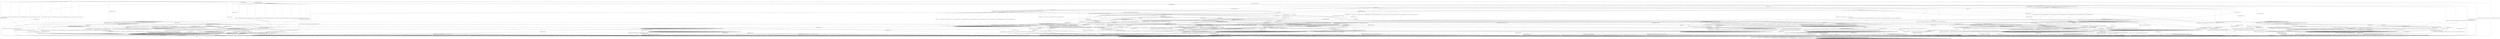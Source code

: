 digraph g {

	s0 [shape="circle" label="s0"];
	s1 [shape="circle" label="s1"];
	s2 [shape="circle" label="s2"];
	s3 [shape="circle" label="s3"];
	s4 [shape="circle" label="s4"];
	s5 [shape="circle" label="s5"];
	s6 [shape="circle" label="s6"];
	s7 [shape="circle" label="s7"];
	s8 [shape="circle" label="s8"];
	s9 [shape="circle" label="s9"];
	s10 [shape="circle" label="s10"];
	s11 [shape="circle" label="s11"];
	s12 [shape="circle" label="s12"];
	s13 [shape="circle" label="s13"];
	s14 [shape="circle" label="s14"];
	s15 [shape="circle" label="s15"];
	s16 [shape="circle" label="s16"];
	s17 [shape="circle" label="s17"];
	s18 [shape="circle" label="s18"];
	s19 [shape="circle" label="s19"];
	s20 [shape="circle" label="s20"];
	s21 [shape="circle" label="s21"];
	s22 [shape="circle" label="s22"];
	s23 [shape="circle" label="s23"];
	s24 [shape="circle" label="s24"];
	s25 [shape="circle" label="s25"];
	s26 [shape="circle" label="s26"];
	s27 [shape="circle" label="s27"];
	s28 [shape="circle" label="s28"];
	s29 [shape="circle" label="s29"];
	s30 [shape="circle" label="s30"];
	s31 [shape="circle" label="s31"];
	s32 [shape="circle" label="s32"];
	s33 [shape="circle" label="s33"];
	s34 [shape="circle" label="s34"];
	s35 [shape="circle" label="s35"];
	s36 [shape="circle" label="s36"];
	s37 [shape="circle" label="s37"];
	s38 [shape="circle" label="s38"];
	s39 [shape="circle" label="s39"];
	s40 [shape="circle" label="s40"];
	s41 [shape="circle" label="s41"];
	s42 [shape="circle" label="s42"];
	s43 [shape="circle" label="s43"];
	s44 [shape="circle" label="s44"];
	s45 [shape="circle" label="s45"];
	s46 [shape="circle" label="s46"];
	s47 [shape="circle" label="s47"];
	s48 [shape="circle" label="s48"];
	s49 [shape="circle" label="s49"];
	s50 [shape="circle" label="s50"];
	s51 [shape="circle" label="s51"];
	s52 [shape="circle" label="s52"];
	s53 [shape="circle" label="s53"];
	s54 [shape="circle" label="s54"];
	s55 [shape="circle" label="s55"];
	s56 [shape="circle" label="s56"];
	s57 [shape="circle" label="s57"];
	s58 [shape="circle" label="s58"];
	s59 [shape="circle" label="s59"];
	s60 [shape="circle" label="s60"];
	s61 [shape="circle" label="s61"];
	s62 [shape="circle" label="s62"];
	s63 [shape="circle" label="s63"];
	s64 [shape="circle" label="s64"];
	s65 [shape="circle" label="s65"];
	s0 -> s2 [label="HELLO_VERIFY_REQUEST / CLIENT_HELLO+"];
	s0 -> s6 [label="ECDH_SERVER_HELLO / CLIENT_HELLO"];
	s0 -> s1 [label="ECDH_SERVER_KEY_EXCHANGE / CLIENT_HELLO"];
	s0 -> s1 [label="RSA_SIGN_CERTIFICATE_REQUEST / CLIENT_HELLO"];
	s0 -> s1 [label="RSA_FIXED_ECDH_CERTIFICATE_REQUEST / CLIENT_HELLO"];
	s0 -> s1 [label="RSA_FIXED_DH_CERTIFICATE_REQUEST / CLIENT_HELLO"];
	s0 -> s1 [label="DSS_SIGN_CERTIFICATE_REQUEST / CLIENT_HELLO"];
	s0 -> s1 [label="DSS_FIXED_DH_CERTIFICATE_REQUEST / CLIENT_HELLO"];
	s0 -> s1 [label="ECDSA_SIGN_CERTIFICATE_REQUEST / CLIENT_HELLO"];
	s0 -> s1 [label="SERVER_HELLO_DONE / CLIENT_HELLO"];
	s0 -> s5 [label="CHANGE_CIPHER_SPEC / CLIENT_HELLO"];
	s0 -> s1 [label="FINISHED / CLIENT_HELLO"];
	s0 -> s2 [label="APPLICATION / CLIENT_HELLO"];
	s0 -> s1 [label="CERTIFICATE / CLIENT_HELLO"];
	s0 -> s24 [label="EMPTY_CERTIFICATE / CLIENT_HELLO"];
	s0 -> s3 [label="Alert(WARNING,CLOSE_NOTIFY) / CLIENT_HELLO|Alert(WARNING,CLOSE_NOTIFY)"];
	s0 -> s3 [label="Alert(FATAL,UNEXPECTED_MESSAGE) / CLIENT_HELLO"];
	s1 -> s1 [label="HELLO_VERIFY_REQUEST / TIMEOUT"];
	s1 -> s1 [label="ECDH_SERVER_HELLO / TIMEOUT"];
	s1 -> s1 [label="ECDH_SERVER_KEY_EXCHANGE / TIMEOUT"];
	s1 -> s1 [label="RSA_SIGN_CERTIFICATE_REQUEST / TIMEOUT"];
	s1 -> s1 [label="RSA_FIXED_ECDH_CERTIFICATE_REQUEST / TIMEOUT"];
	s1 -> s1 [label="RSA_FIXED_DH_CERTIFICATE_REQUEST / TIMEOUT"];
	s1 -> s1 [label="DSS_SIGN_CERTIFICATE_REQUEST / TIMEOUT"];
	s1 -> s1 [label="DSS_FIXED_DH_CERTIFICATE_REQUEST / TIMEOUT"];
	s1 -> s1 [label="ECDSA_SIGN_CERTIFICATE_REQUEST / TIMEOUT"];
	s1 -> s1 [label="SERVER_HELLO_DONE / TIMEOUT"];
	s1 -> s5 [label="CHANGE_CIPHER_SPEC / TIMEOUT"];
	s1 -> s1 [label="FINISHED / TIMEOUT"];
	s1 -> s1 [label="APPLICATION / TIMEOUT"];
	s1 -> s1 [label="CERTIFICATE / TIMEOUT"];
	s1 -> s1 [label="EMPTY_CERTIFICATE / TIMEOUT"];
	s1 -> s3 [label="Alert(WARNING,CLOSE_NOTIFY) / Alert(WARNING,CLOSE_NOTIFY)"];
	s1 -> s3 [label="Alert(FATAL,UNEXPECTED_MESSAGE) / TIMEOUT"];
	s2 -> s2 [label="HELLO_VERIFY_REQUEST / CLIENT_HELLO"];
	s2 -> s6 [label="ECDH_SERVER_HELLO / TIMEOUT"];
	s2 -> s1 [label="ECDH_SERVER_KEY_EXCHANGE / TIMEOUT"];
	s2 -> s1 [label="RSA_SIGN_CERTIFICATE_REQUEST / TIMEOUT"];
	s2 -> s1 [label="RSA_FIXED_ECDH_CERTIFICATE_REQUEST / TIMEOUT"];
	s2 -> s1 [label="RSA_FIXED_DH_CERTIFICATE_REQUEST / TIMEOUT"];
	s2 -> s1 [label="DSS_SIGN_CERTIFICATE_REQUEST / TIMEOUT"];
	s2 -> s1 [label="DSS_FIXED_DH_CERTIFICATE_REQUEST / TIMEOUT"];
	s2 -> s1 [label="ECDSA_SIGN_CERTIFICATE_REQUEST / TIMEOUT"];
	s2 -> s1 [label="SERVER_HELLO_DONE / TIMEOUT"];
	s2 -> s5 [label="CHANGE_CIPHER_SPEC / TIMEOUT"];
	s2 -> s1 [label="FINISHED / TIMEOUT"];
	s2 -> s2 [label="APPLICATION / TIMEOUT"];
	s2 -> s1 [label="CERTIFICATE / TIMEOUT"];
	s2 -> s24 [label="EMPTY_CERTIFICATE / TIMEOUT"];
	s2 -> s3 [label="Alert(WARNING,CLOSE_NOTIFY) / Alert(WARNING,CLOSE_NOTIFY)"];
	s2 -> s3 [label="Alert(FATAL,UNEXPECTED_MESSAGE) / TIMEOUT"];
	s3 -> s4 [label="HELLO_VERIFY_REQUEST / TIMEOUT"];
	s3 -> s4 [label="ECDH_SERVER_HELLO / TIMEOUT"];
	s3 -> s4 [label="ECDH_SERVER_KEY_EXCHANGE / TIMEOUT"];
	s3 -> s4 [label="RSA_SIGN_CERTIFICATE_REQUEST / TIMEOUT"];
	s3 -> s4 [label="RSA_FIXED_ECDH_CERTIFICATE_REQUEST / TIMEOUT"];
	s3 -> s4 [label="RSA_FIXED_DH_CERTIFICATE_REQUEST / TIMEOUT"];
	s3 -> s4 [label="DSS_SIGN_CERTIFICATE_REQUEST / TIMEOUT"];
	s3 -> s4 [label="DSS_FIXED_DH_CERTIFICATE_REQUEST / TIMEOUT"];
	s3 -> s4 [label="ECDSA_SIGN_CERTIFICATE_REQUEST / TIMEOUT"];
	s3 -> s4 [label="SERVER_HELLO_DONE / TIMEOUT"];
	s3 -> s4 [label="CHANGE_CIPHER_SPEC / TIMEOUT"];
	s3 -> s4 [label="FINISHED / TIMEOUT"];
	s3 -> s4 [label="APPLICATION / TIMEOUT"];
	s3 -> s4 [label="CERTIFICATE / TIMEOUT"];
	s3 -> s4 [label="EMPTY_CERTIFICATE / TIMEOUT"];
	s3 -> s4 [label="Alert(WARNING,CLOSE_NOTIFY) / TIMEOUT"];
	s3 -> s4 [label="Alert(FATAL,UNEXPECTED_MESSAGE) / TIMEOUT"];
	s4 -> s4 [label="HELLO_VERIFY_REQUEST / SOCKET_CLOSED"];
	s4 -> s4 [label="ECDH_SERVER_HELLO / SOCKET_CLOSED"];
	s4 -> s4 [label="ECDH_SERVER_KEY_EXCHANGE / SOCKET_CLOSED"];
	s4 -> s4 [label="RSA_SIGN_CERTIFICATE_REQUEST / SOCKET_CLOSED"];
	s4 -> s4 [label="RSA_FIXED_ECDH_CERTIFICATE_REQUEST / SOCKET_CLOSED"];
	s4 -> s4 [label="RSA_FIXED_DH_CERTIFICATE_REQUEST / SOCKET_CLOSED"];
	s4 -> s4 [label="DSS_SIGN_CERTIFICATE_REQUEST / SOCKET_CLOSED"];
	s4 -> s4 [label="DSS_FIXED_DH_CERTIFICATE_REQUEST / SOCKET_CLOSED"];
	s4 -> s4 [label="ECDSA_SIGN_CERTIFICATE_REQUEST / SOCKET_CLOSED"];
	s4 -> s4 [label="SERVER_HELLO_DONE / SOCKET_CLOSED"];
	s4 -> s4 [label="CHANGE_CIPHER_SPEC / SOCKET_CLOSED"];
	s4 -> s4 [label="FINISHED / SOCKET_CLOSED"];
	s4 -> s4 [label="APPLICATION / SOCKET_CLOSED"];
	s4 -> s4 [label="CERTIFICATE / SOCKET_CLOSED"];
	s4 -> s4 [label="EMPTY_CERTIFICATE / SOCKET_CLOSED"];
	s4 -> s4 [label="Alert(WARNING,CLOSE_NOTIFY) / SOCKET_CLOSED"];
	s4 -> s4 [label="Alert(FATAL,UNEXPECTED_MESSAGE) / SOCKET_CLOSED"];
	s5 -> s5 [label="HELLO_VERIFY_REQUEST / TIMEOUT"];
	s5 -> s5 [label="ECDH_SERVER_HELLO / TIMEOUT"];
	s5 -> s5 [label="ECDH_SERVER_KEY_EXCHANGE / TIMEOUT"];
	s5 -> s5 [label="RSA_SIGN_CERTIFICATE_REQUEST / TIMEOUT"];
	s5 -> s5 [label="RSA_FIXED_ECDH_CERTIFICATE_REQUEST / TIMEOUT"];
	s5 -> s5 [label="RSA_FIXED_DH_CERTIFICATE_REQUEST / TIMEOUT"];
	s5 -> s5 [label="DSS_SIGN_CERTIFICATE_REQUEST / TIMEOUT"];
	s5 -> s5 [label="DSS_FIXED_DH_CERTIFICATE_REQUEST / TIMEOUT"];
	s5 -> s5 [label="ECDSA_SIGN_CERTIFICATE_REQUEST / TIMEOUT"];
	s5 -> s5 [label="SERVER_HELLO_DONE / TIMEOUT"];
	s5 -> s5 [label="CHANGE_CIPHER_SPEC / TIMEOUT"];
	s5 -> s5 [label="FINISHED / TIMEOUT"];
	s5 -> s5 [label="APPLICATION / TIMEOUT"];
	s5 -> s5 [label="CERTIFICATE / TIMEOUT"];
	s5 -> s5 [label="EMPTY_CERTIFICATE / TIMEOUT"];
	s5 -> s5 [label="Alert(WARNING,CLOSE_NOTIFY) / TIMEOUT"];
	s5 -> s5 [label="Alert(FATAL,UNEXPECTED_MESSAGE) / TIMEOUT"];
	s6 -> s49 [label="HELLO_VERIFY_REQUEST / TIMEOUT"];
	s6 -> s15 [label="ECDH_SERVER_HELLO / TIMEOUT"];
	s6 -> s10 [label="ECDH_SERVER_KEY_EXCHANGE / TIMEOUT"];
	s6 -> s18 [label="RSA_SIGN_CERTIFICATE_REQUEST / TIMEOUT"];
	s6 -> s18 [label="RSA_FIXED_ECDH_CERTIFICATE_REQUEST / TIMEOUT"];
	s6 -> s18 [label="RSA_FIXED_DH_CERTIFICATE_REQUEST / TIMEOUT"];
	s6 -> s18 [label="DSS_SIGN_CERTIFICATE_REQUEST / TIMEOUT"];
	s6 -> s18 [label="DSS_FIXED_DH_CERTIFICATE_REQUEST / TIMEOUT"];
	s6 -> s18 [label="ECDSA_SIGN_CERTIFICATE_REQUEST / TIMEOUT"];
	s6 -> s3 [label="SERVER_HELLO_DONE / Alert(FATAL,INTERNAL_ERROR)"];
	s6 -> s7 [label="CHANGE_CIPHER_SPEC / TIMEOUT"];
	s6 -> s8 [label="FINISHED / TIMEOUT"];
	s6 -> s6 [label="APPLICATION / TIMEOUT"];
	s6 -> s57 [label="CERTIFICATE / TIMEOUT"];
	s6 -> s9 [label="EMPTY_CERTIFICATE / TIMEOUT"];
	s6 -> s3 [label="Alert(WARNING,CLOSE_NOTIFY) / Alert(WARNING,CLOSE_NOTIFY)"];
	s6 -> s3 [label="Alert(FATAL,UNEXPECTED_MESSAGE) / TIMEOUT"];
	s7 -> s3 [label="HELLO_VERIFY_REQUEST / Alert(FATAL,UNEXPECTED_MESSAGE)"];
	s7 -> s3 [label="ECDH_SERVER_HELLO / Alert(FATAL,UNEXPECTED_MESSAGE)"];
	s7 -> s3 [label="ECDH_SERVER_KEY_EXCHANGE / Alert(FATAL,UNEXPECTED_MESSAGE)"];
	s7 -> s3 [label="RSA_SIGN_CERTIFICATE_REQUEST / Alert(FATAL,UNEXPECTED_MESSAGE)"];
	s7 -> s3 [label="RSA_FIXED_ECDH_CERTIFICATE_REQUEST / Alert(FATAL,UNEXPECTED_MESSAGE)"];
	s7 -> s3 [label="RSA_FIXED_DH_CERTIFICATE_REQUEST / Alert(FATAL,UNEXPECTED_MESSAGE)"];
	s7 -> s3 [label="DSS_SIGN_CERTIFICATE_REQUEST / Alert(FATAL,UNEXPECTED_MESSAGE)"];
	s7 -> s3 [label="DSS_FIXED_DH_CERTIFICATE_REQUEST / Alert(FATAL,UNEXPECTED_MESSAGE)"];
	s7 -> s3 [label="ECDSA_SIGN_CERTIFICATE_REQUEST / Alert(FATAL,UNEXPECTED_MESSAGE)"];
	s7 -> s3 [label="SERVER_HELLO_DONE / Alert(FATAL,UNEXPECTED_MESSAGE)"];
	s7 -> s5 [label="CHANGE_CIPHER_SPEC / TIMEOUT"];
	s7 -> s3 [label="FINISHED / Alert(FATAL,UNEXPECTED_MESSAGE)"];
	s7 -> s7 [label="APPLICATION / TIMEOUT"];
	s7 -> s3 [label="CERTIFICATE / Alert(FATAL,UNEXPECTED_MESSAGE)"];
	s7 -> s3 [label="EMPTY_CERTIFICATE / Alert(FATAL,UNEXPECTED_MESSAGE)"];
	s7 -> s7 [label="Alert(WARNING,CLOSE_NOTIFY) / TIMEOUT"];
	s7 -> s7 [label="Alert(FATAL,UNEXPECTED_MESSAGE) / TIMEOUT"];
	s8 -> s49 [label="HELLO_VERIFY_REQUEST / TIMEOUT"];
	s8 -> s20 [label="ECDH_SERVER_HELLO / TIMEOUT"];
	s8 -> s8 [label="ECDH_SERVER_KEY_EXCHANGE / TIMEOUT"];
	s8 -> s30 [label="RSA_SIGN_CERTIFICATE_REQUEST / TIMEOUT"];
	s8 -> s30 [label="RSA_FIXED_ECDH_CERTIFICATE_REQUEST / TIMEOUT"];
	s8 -> s30 [label="RSA_FIXED_DH_CERTIFICATE_REQUEST / TIMEOUT"];
	s8 -> s30 [label="DSS_SIGN_CERTIFICATE_REQUEST / TIMEOUT"];
	s8 -> s30 [label="DSS_FIXED_DH_CERTIFICATE_REQUEST / TIMEOUT"];
	s8 -> s30 [label="ECDSA_SIGN_CERTIFICATE_REQUEST / TIMEOUT"];
	s8 -> s3 [label="SERVER_HELLO_DONE / Alert(FATAL,UNEXPECTED_MESSAGE)"];
	s8 -> s7 [label="CHANGE_CIPHER_SPEC / TIMEOUT"];
	s8 -> s20 [label="FINISHED / TIMEOUT"];
	s8 -> s8 [label="APPLICATION / TIMEOUT"];
	s8 -> s53 [label="CERTIFICATE / TIMEOUT"];
	s8 -> s53 [label="EMPTY_CERTIFICATE / TIMEOUT"];
	s8 -> s3 [label="Alert(WARNING,CLOSE_NOTIFY) / Alert(WARNING,CLOSE_NOTIFY)"];
	s8 -> s3 [label="Alert(FATAL,UNEXPECTED_MESSAGE) / TIMEOUT"];
	s9 -> s47 [label="HELLO_VERIFY_REQUEST / TIMEOUT"];
	s9 -> s13 [label="ECDH_SERVER_HELLO / TIMEOUT"];
	s9 -> s23 [label="ECDH_SERVER_KEY_EXCHANGE / TIMEOUT"];
	s9 -> s28 [label="RSA_SIGN_CERTIFICATE_REQUEST / TIMEOUT"];
	s9 -> s28 [label="RSA_FIXED_ECDH_CERTIFICATE_REQUEST / TIMEOUT"];
	s9 -> s28 [label="RSA_FIXED_DH_CERTIFICATE_REQUEST / TIMEOUT"];
	s9 -> s28 [label="DSS_SIGN_CERTIFICATE_REQUEST / TIMEOUT"];
	s9 -> s28 [label="DSS_FIXED_DH_CERTIFICATE_REQUEST / TIMEOUT"];
	s9 -> s28 [label="ECDSA_SIGN_CERTIFICATE_REQUEST / TIMEOUT"];
	s9 -> s3 [label="SERVER_HELLO_DONE / Alert(FATAL,BAD_CERTIFICATE)"];
	s9 -> s12 [label="CHANGE_CIPHER_SPEC / TIMEOUT"];
	s9 -> s9 [label="FINISHED / TIMEOUT"];
	s9 -> s9 [label="APPLICATION / TIMEOUT"];
	s9 -> s13 [label="CERTIFICATE / TIMEOUT"];
	s9 -> s13 [label="EMPTY_CERTIFICATE / TIMEOUT"];
	s9 -> s3 [label="Alert(WARNING,CLOSE_NOTIFY) / Alert(WARNING,CLOSE_NOTIFY)"];
	s9 -> s3 [label="Alert(FATAL,UNEXPECTED_MESSAGE) / TIMEOUT"];
	s10 -> s10 [label="HELLO_VERIFY_REQUEST / TIMEOUT"];
	s10 -> s14 [label="ECDH_SERVER_HELLO / TIMEOUT"];
	s10 -> s14 [label="ECDH_SERVER_KEY_EXCHANGE / TIMEOUT"];
	s10 -> s31 [label="RSA_SIGN_CERTIFICATE_REQUEST / TIMEOUT"];
	s10 -> s31 [label="RSA_FIXED_ECDH_CERTIFICATE_REQUEST / TIMEOUT"];
	s10 -> s31 [label="RSA_FIXED_DH_CERTIFICATE_REQUEST / TIMEOUT"];
	s10 -> s31 [label="DSS_SIGN_CERTIFICATE_REQUEST / TIMEOUT"];
	s10 -> s31 [label="DSS_FIXED_DH_CERTIFICATE_REQUEST / TIMEOUT"];
	s10 -> s31 [label="ECDSA_SIGN_CERTIFICATE_REQUEST / TIMEOUT"];
	s10 -> s3 [label="SERVER_HELLO_DONE / Alert(FATAL,HANDSHAKE_FAILURE)"];
	s10 -> s11 [label="CHANGE_CIPHER_SPEC / TIMEOUT"];
	s10 -> s10 [label="FINISHED / TIMEOUT"];
	s10 -> s10 [label="APPLICATION / TIMEOUT"];
	s10 -> s10 [label="CERTIFICATE / TIMEOUT"];
	s10 -> s10 [label="EMPTY_CERTIFICATE / TIMEOUT"];
	s10 -> s3 [label="Alert(WARNING,CLOSE_NOTIFY) / Alert(WARNING,CLOSE_NOTIFY)"];
	s10 -> s3 [label="Alert(FATAL,UNEXPECTED_MESSAGE) / TIMEOUT"];
	s11 -> s3 [label="HELLO_VERIFY_REQUEST / Alert(FATAL,HANDSHAKE_FAILURE)"];
	s11 -> s3 [label="ECDH_SERVER_HELLO / Alert(FATAL,HANDSHAKE_FAILURE)"];
	s11 -> s3 [label="ECDH_SERVER_KEY_EXCHANGE / Alert(FATAL,HANDSHAKE_FAILURE)"];
	s11 -> s3 [label="RSA_SIGN_CERTIFICATE_REQUEST / Alert(FATAL,HANDSHAKE_FAILURE)"];
	s11 -> s3 [label="RSA_FIXED_ECDH_CERTIFICATE_REQUEST / Alert(FATAL,HANDSHAKE_FAILURE)"];
	s11 -> s3 [label="RSA_FIXED_DH_CERTIFICATE_REQUEST / Alert(FATAL,HANDSHAKE_FAILURE)"];
	s11 -> s3 [label="DSS_SIGN_CERTIFICATE_REQUEST / Alert(FATAL,HANDSHAKE_FAILURE)"];
	s11 -> s3 [label="DSS_FIXED_DH_CERTIFICATE_REQUEST / Alert(FATAL,HANDSHAKE_FAILURE)"];
	s11 -> s3 [label="ECDSA_SIGN_CERTIFICATE_REQUEST / Alert(FATAL,HANDSHAKE_FAILURE)"];
	s11 -> s3 [label="SERVER_HELLO_DONE / Alert(FATAL,HANDSHAKE_FAILURE)"];
	s11 -> s5 [label="CHANGE_CIPHER_SPEC / TIMEOUT"];
	s11 -> s3 [label="FINISHED / Alert(FATAL,HANDSHAKE_FAILURE)"];
	s11 -> s11 [label="APPLICATION / TIMEOUT"];
	s11 -> s3 [label="CERTIFICATE / Alert(FATAL,HANDSHAKE_FAILURE)"];
	s11 -> s3 [label="EMPTY_CERTIFICATE / Alert(FATAL,HANDSHAKE_FAILURE)"];
	s11 -> s11 [label="Alert(WARNING,CLOSE_NOTIFY) / TIMEOUT"];
	s11 -> s11 [label="Alert(FATAL,UNEXPECTED_MESSAGE) / TIMEOUT"];
	s12 -> s3 [label="HELLO_VERIFY_REQUEST / Alert(FATAL,BAD_CERTIFICATE)"];
	s12 -> s3 [label="ECDH_SERVER_HELLO / Alert(FATAL,BAD_CERTIFICATE)"];
	s12 -> s3 [label="ECDH_SERVER_KEY_EXCHANGE / Alert(FATAL,BAD_CERTIFICATE)"];
	s12 -> s3 [label="RSA_SIGN_CERTIFICATE_REQUEST / Alert(FATAL,BAD_CERTIFICATE)"];
	s12 -> s3 [label="RSA_FIXED_ECDH_CERTIFICATE_REQUEST / Alert(FATAL,BAD_CERTIFICATE)"];
	s12 -> s3 [label="RSA_FIXED_DH_CERTIFICATE_REQUEST / Alert(FATAL,BAD_CERTIFICATE)"];
	s12 -> s3 [label="DSS_SIGN_CERTIFICATE_REQUEST / Alert(FATAL,BAD_CERTIFICATE)"];
	s12 -> s3 [label="DSS_FIXED_DH_CERTIFICATE_REQUEST / Alert(FATAL,BAD_CERTIFICATE)"];
	s12 -> s3 [label="ECDSA_SIGN_CERTIFICATE_REQUEST / Alert(FATAL,BAD_CERTIFICATE)"];
	s12 -> s3 [label="SERVER_HELLO_DONE / Alert(FATAL,BAD_CERTIFICATE)"];
	s12 -> s5 [label="CHANGE_CIPHER_SPEC / TIMEOUT"];
	s12 -> s3 [label="FINISHED / Alert(FATAL,BAD_CERTIFICATE)"];
	s12 -> s12 [label="APPLICATION / TIMEOUT"];
	s12 -> s3 [label="CERTIFICATE / Alert(FATAL,BAD_CERTIFICATE)"];
	s12 -> s3 [label="EMPTY_CERTIFICATE / Alert(FATAL,BAD_CERTIFICATE)"];
	s12 -> s12 [label="Alert(WARNING,CLOSE_NOTIFY) / TIMEOUT"];
	s12 -> s12 [label="Alert(FATAL,UNEXPECTED_MESSAGE) / TIMEOUT"];
	s13 -> s13 [label="HELLO_VERIFY_REQUEST / TIMEOUT"];
	s13 -> s13 [label="ECDH_SERVER_HELLO / TIMEOUT"];
	s13 -> s13 [label="ECDH_SERVER_KEY_EXCHANGE / TIMEOUT"];
	s13 -> s13 [label="RSA_SIGN_CERTIFICATE_REQUEST / TIMEOUT"];
	s13 -> s13 [label="RSA_FIXED_ECDH_CERTIFICATE_REQUEST / TIMEOUT"];
	s13 -> s13 [label="RSA_FIXED_DH_CERTIFICATE_REQUEST / TIMEOUT"];
	s13 -> s13 [label="DSS_SIGN_CERTIFICATE_REQUEST / TIMEOUT"];
	s13 -> s13 [label="DSS_FIXED_DH_CERTIFICATE_REQUEST / TIMEOUT"];
	s13 -> s13 [label="ECDSA_SIGN_CERTIFICATE_REQUEST / TIMEOUT"];
	s13 -> s13 [label="SERVER_HELLO_DONE / TIMEOUT"];
	s13 -> s12 [label="CHANGE_CIPHER_SPEC / TIMEOUT"];
	s13 -> s13 [label="FINISHED / TIMEOUT"];
	s13 -> s13 [label="APPLICATION / TIMEOUT"];
	s13 -> s13 [label="CERTIFICATE / TIMEOUT"];
	s13 -> s13 [label="EMPTY_CERTIFICATE / TIMEOUT"];
	s13 -> s3 [label="Alert(WARNING,CLOSE_NOTIFY) / Alert(WARNING,CLOSE_NOTIFY)"];
	s13 -> s3 [label="Alert(FATAL,UNEXPECTED_MESSAGE) / TIMEOUT"];
	s14 -> s14 [label="HELLO_VERIFY_REQUEST / TIMEOUT"];
	s14 -> s14 [label="ECDH_SERVER_HELLO / TIMEOUT"];
	s14 -> s14 [label="ECDH_SERVER_KEY_EXCHANGE / TIMEOUT"];
	s14 -> s14 [label="RSA_SIGN_CERTIFICATE_REQUEST / TIMEOUT"];
	s14 -> s14 [label="RSA_FIXED_ECDH_CERTIFICATE_REQUEST / TIMEOUT"];
	s14 -> s14 [label="RSA_FIXED_DH_CERTIFICATE_REQUEST / TIMEOUT"];
	s14 -> s14 [label="DSS_SIGN_CERTIFICATE_REQUEST / TIMEOUT"];
	s14 -> s14 [label="DSS_FIXED_DH_CERTIFICATE_REQUEST / TIMEOUT"];
	s14 -> s14 [label="ECDSA_SIGN_CERTIFICATE_REQUEST / TIMEOUT"];
	s14 -> s14 [label="SERVER_HELLO_DONE / TIMEOUT"];
	s14 -> s11 [label="CHANGE_CIPHER_SPEC / TIMEOUT"];
	s14 -> s14 [label="FINISHED / TIMEOUT"];
	s14 -> s14 [label="APPLICATION / TIMEOUT"];
	s14 -> s14 [label="CERTIFICATE / TIMEOUT"];
	s14 -> s14 [label="EMPTY_CERTIFICATE / TIMEOUT"];
	s14 -> s3 [label="Alert(WARNING,CLOSE_NOTIFY) / Alert(WARNING,CLOSE_NOTIFY)"];
	s14 -> s3 [label="Alert(FATAL,UNEXPECTED_MESSAGE) / TIMEOUT"];
	s15 -> s20 [label="HELLO_VERIFY_REQUEST / TIMEOUT"];
	s15 -> s15 [label="ECDH_SERVER_HELLO / TIMEOUT"];
	s15 -> s14 [label="ECDH_SERVER_KEY_EXCHANGE / TIMEOUT"];
	s15 -> s19 [label="RSA_SIGN_CERTIFICATE_REQUEST / TIMEOUT"];
	s15 -> s19 [label="RSA_FIXED_ECDH_CERTIFICATE_REQUEST / TIMEOUT"];
	s15 -> s19 [label="RSA_FIXED_DH_CERTIFICATE_REQUEST / TIMEOUT"];
	s15 -> s19 [label="DSS_SIGN_CERTIFICATE_REQUEST / TIMEOUT"];
	s15 -> s19 [label="DSS_FIXED_DH_CERTIFICATE_REQUEST / TIMEOUT"];
	s15 -> s19 [label="ECDSA_SIGN_CERTIFICATE_REQUEST / TIMEOUT"];
	s15 -> s16 [label="SERVER_HELLO_DONE / TIMEOUT"];
	s15 -> s7 [label="CHANGE_CIPHER_SPEC / TIMEOUT"];
	s15 -> s20 [label="FINISHED / TIMEOUT"];
	s15 -> s15 [label="APPLICATION / TIMEOUT"];
	s15 -> s39 [label="CERTIFICATE / TIMEOUT"];
	s15 -> s13 [label="EMPTY_CERTIFICATE / TIMEOUT"];
	s15 -> s3 [label="Alert(WARNING,CLOSE_NOTIFY) / Alert(WARNING,CLOSE_NOTIFY)"];
	s15 -> s3 [label="Alert(FATAL,UNEXPECTED_MESSAGE) / TIMEOUT"];
	s16 -> s16 [label="HELLO_VERIFY_REQUEST / TIMEOUT"];
	s16 -> s16 [label="ECDH_SERVER_HELLO / TIMEOUT"];
	s16 -> s16 [label="ECDH_SERVER_KEY_EXCHANGE / TIMEOUT"];
	s16 -> s16 [label="RSA_SIGN_CERTIFICATE_REQUEST / TIMEOUT"];
	s16 -> s16 [label="RSA_FIXED_ECDH_CERTIFICATE_REQUEST / TIMEOUT"];
	s16 -> s16 [label="RSA_FIXED_DH_CERTIFICATE_REQUEST / TIMEOUT"];
	s16 -> s16 [label="DSS_SIGN_CERTIFICATE_REQUEST / TIMEOUT"];
	s16 -> s16 [label="DSS_FIXED_DH_CERTIFICATE_REQUEST / TIMEOUT"];
	s16 -> s16 [label="ECDSA_SIGN_CERTIFICATE_REQUEST / TIMEOUT"];
	s16 -> s16 [label="SERVER_HELLO_DONE / TIMEOUT"];
	s16 -> s17 [label="CHANGE_CIPHER_SPEC / TIMEOUT"];
	s16 -> s16 [label="FINISHED / TIMEOUT"];
	s16 -> s16 [label="APPLICATION / TIMEOUT"];
	s16 -> s16 [label="CERTIFICATE / TIMEOUT"];
	s16 -> s16 [label="EMPTY_CERTIFICATE / TIMEOUT"];
	s16 -> s3 [label="Alert(WARNING,CLOSE_NOTIFY) / Alert(WARNING,CLOSE_NOTIFY)"];
	s16 -> s3 [label="Alert(FATAL,UNEXPECTED_MESSAGE) / TIMEOUT"];
	s17 -> s3 [label="HELLO_VERIFY_REQUEST / Alert(FATAL,INTERNAL_ERROR)"];
	s17 -> s3 [label="ECDH_SERVER_HELLO / Alert(FATAL,INTERNAL_ERROR)"];
	s17 -> s3 [label="ECDH_SERVER_KEY_EXCHANGE / Alert(FATAL,INTERNAL_ERROR)"];
	s17 -> s3 [label="RSA_SIGN_CERTIFICATE_REQUEST / Alert(FATAL,INTERNAL_ERROR)"];
	s17 -> s3 [label="RSA_FIXED_ECDH_CERTIFICATE_REQUEST / Alert(FATAL,INTERNAL_ERROR)"];
	s17 -> s3 [label="RSA_FIXED_DH_CERTIFICATE_REQUEST / Alert(FATAL,INTERNAL_ERROR)"];
	s17 -> s3 [label="DSS_SIGN_CERTIFICATE_REQUEST / Alert(FATAL,INTERNAL_ERROR)"];
	s17 -> s3 [label="DSS_FIXED_DH_CERTIFICATE_REQUEST / Alert(FATAL,INTERNAL_ERROR)"];
	s17 -> s3 [label="ECDSA_SIGN_CERTIFICATE_REQUEST / Alert(FATAL,INTERNAL_ERROR)"];
	s17 -> s3 [label="SERVER_HELLO_DONE / Alert(FATAL,INTERNAL_ERROR)"];
	s17 -> s5 [label="CHANGE_CIPHER_SPEC / TIMEOUT"];
	s17 -> s3 [label="FINISHED / Alert(FATAL,INTERNAL_ERROR)"];
	s17 -> s17 [label="APPLICATION / TIMEOUT"];
	s17 -> s3 [label="CERTIFICATE / Alert(FATAL,INTERNAL_ERROR)"];
	s17 -> s3 [label="EMPTY_CERTIFICATE / Alert(FATAL,INTERNAL_ERROR)"];
	s17 -> s17 [label="Alert(WARNING,CLOSE_NOTIFY) / TIMEOUT"];
	s17 -> s17 [label="Alert(FATAL,UNEXPECTED_MESSAGE) / TIMEOUT"];
	s18 -> s65 [label="HELLO_VERIFY_REQUEST / TIMEOUT"];
	s18 -> s19 [label="ECDH_SERVER_HELLO / TIMEOUT"];
	s18 -> s31 [label="ECDH_SERVER_KEY_EXCHANGE / TIMEOUT"];
	s18 -> s19 [label="RSA_SIGN_CERTIFICATE_REQUEST / TIMEOUT"];
	s18 -> s19 [label="RSA_FIXED_ECDH_CERTIFICATE_REQUEST / TIMEOUT"];
	s18 -> s19 [label="RSA_FIXED_DH_CERTIFICATE_REQUEST / TIMEOUT"];
	s18 -> s19 [label="DSS_SIGN_CERTIFICATE_REQUEST / TIMEOUT"];
	s18 -> s19 [label="DSS_FIXED_DH_CERTIFICATE_REQUEST / TIMEOUT"];
	s18 -> s19 [label="ECDSA_SIGN_CERTIFICATE_REQUEST / TIMEOUT"];
	s18 -> s3 [label="SERVER_HELLO_DONE / TIMEOUT"];
	s18 -> s7 [label="CHANGE_CIPHER_SPEC / TIMEOUT"];
	s18 -> s30 [label="FINISHED / TIMEOUT"];
	s18 -> s18 [label="APPLICATION / TIMEOUT"];
	s18 -> s51 [label="CERTIFICATE / TIMEOUT"];
	s18 -> s28 [label="EMPTY_CERTIFICATE / TIMEOUT"];
	s18 -> s3 [label="Alert(WARNING,CLOSE_NOTIFY) / Alert(WARNING,CLOSE_NOTIFY)"];
	s18 -> s3 [label="Alert(FATAL,UNEXPECTED_MESSAGE) / TIMEOUT"];
	s19 -> s20 [label="HELLO_VERIFY_REQUEST / TIMEOUT"];
	s19 -> s19 [label="ECDH_SERVER_HELLO / TIMEOUT"];
	s19 -> s14 [label="ECDH_SERVER_KEY_EXCHANGE / TIMEOUT"];
	s19 -> s19 [label="RSA_SIGN_CERTIFICATE_REQUEST / TIMEOUT"];
	s19 -> s19 [label="RSA_FIXED_ECDH_CERTIFICATE_REQUEST / TIMEOUT"];
	s19 -> s19 [label="RSA_FIXED_DH_CERTIFICATE_REQUEST / TIMEOUT"];
	s19 -> s19 [label="DSS_SIGN_CERTIFICATE_REQUEST / TIMEOUT"];
	s19 -> s19 [label="DSS_FIXED_DH_CERTIFICATE_REQUEST / TIMEOUT"];
	s19 -> s19 [label="ECDSA_SIGN_CERTIFICATE_REQUEST / TIMEOUT"];
	s19 -> s21 [label="SERVER_HELLO_DONE / TIMEOUT"];
	s19 -> s7 [label="CHANGE_CIPHER_SPEC / TIMEOUT"];
	s19 -> s20 [label="FINISHED / TIMEOUT"];
	s19 -> s19 [label="APPLICATION / TIMEOUT"];
	s19 -> s32 [label="CERTIFICATE / TIMEOUT"];
	s19 -> s13 [label="EMPTY_CERTIFICATE / TIMEOUT"];
	s19 -> s3 [label="Alert(WARNING,CLOSE_NOTIFY) / Alert(WARNING,CLOSE_NOTIFY)"];
	s19 -> s3 [label="Alert(FATAL,UNEXPECTED_MESSAGE) / TIMEOUT"];
	s20 -> s20 [label="HELLO_VERIFY_REQUEST / TIMEOUT"];
	s20 -> s20 [label="ECDH_SERVER_HELLO / TIMEOUT"];
	s20 -> s20 [label="ECDH_SERVER_KEY_EXCHANGE / TIMEOUT"];
	s20 -> s20 [label="RSA_SIGN_CERTIFICATE_REQUEST / TIMEOUT"];
	s20 -> s20 [label="RSA_FIXED_ECDH_CERTIFICATE_REQUEST / TIMEOUT"];
	s20 -> s20 [label="RSA_FIXED_DH_CERTIFICATE_REQUEST / TIMEOUT"];
	s20 -> s20 [label="DSS_SIGN_CERTIFICATE_REQUEST / TIMEOUT"];
	s20 -> s20 [label="DSS_FIXED_DH_CERTIFICATE_REQUEST / TIMEOUT"];
	s20 -> s20 [label="ECDSA_SIGN_CERTIFICATE_REQUEST / TIMEOUT"];
	s20 -> s20 [label="SERVER_HELLO_DONE / TIMEOUT"];
	s20 -> s7 [label="CHANGE_CIPHER_SPEC / TIMEOUT"];
	s20 -> s20 [label="FINISHED / TIMEOUT"];
	s20 -> s20 [label="APPLICATION / TIMEOUT"];
	s20 -> s20 [label="CERTIFICATE / TIMEOUT"];
	s20 -> s20 [label="EMPTY_CERTIFICATE / TIMEOUT"];
	s20 -> s3 [label="Alert(WARNING,CLOSE_NOTIFY) / Alert(WARNING,CLOSE_NOTIFY)"];
	s20 -> s3 [label="Alert(FATAL,UNEXPECTED_MESSAGE) / TIMEOUT"];
	s21 -> s21 [label="HELLO_VERIFY_REQUEST / TIMEOUT"];
	s21 -> s21 [label="ECDH_SERVER_HELLO / TIMEOUT"];
	s21 -> s21 [label="ECDH_SERVER_KEY_EXCHANGE / TIMEOUT"];
	s21 -> s21 [label="RSA_SIGN_CERTIFICATE_REQUEST / TIMEOUT"];
	s21 -> s21 [label="RSA_FIXED_ECDH_CERTIFICATE_REQUEST / TIMEOUT"];
	s21 -> s21 [label="RSA_FIXED_DH_CERTIFICATE_REQUEST / TIMEOUT"];
	s21 -> s21 [label="DSS_SIGN_CERTIFICATE_REQUEST / TIMEOUT"];
	s21 -> s21 [label="DSS_FIXED_DH_CERTIFICATE_REQUEST / TIMEOUT"];
	s21 -> s21 [label="ECDSA_SIGN_CERTIFICATE_REQUEST / TIMEOUT"];
	s21 -> s21 [label="SERVER_HELLO_DONE / TIMEOUT"];
	s21 -> s22 [label="CHANGE_CIPHER_SPEC / TIMEOUT"];
	s21 -> s21 [label="FINISHED / TIMEOUT"];
	s21 -> s21 [label="APPLICATION / TIMEOUT"];
	s21 -> s21 [label="CERTIFICATE / TIMEOUT"];
	s21 -> s21 [label="EMPTY_CERTIFICATE / TIMEOUT"];
	s21 -> s3 [label="Alert(WARNING,CLOSE_NOTIFY) / Alert(WARNING,CLOSE_NOTIFY)"];
	s21 -> s3 [label="Alert(FATAL,UNEXPECTED_MESSAGE) / TIMEOUT"];
	s22 -> s3 [label="HELLO_VERIFY_REQUEST / TIMEOUT"];
	s22 -> s3 [label="ECDH_SERVER_HELLO / TIMEOUT"];
	s22 -> s3 [label="ECDH_SERVER_KEY_EXCHANGE / TIMEOUT"];
	s22 -> s3 [label="RSA_SIGN_CERTIFICATE_REQUEST / TIMEOUT"];
	s22 -> s3 [label="RSA_FIXED_ECDH_CERTIFICATE_REQUEST / TIMEOUT"];
	s22 -> s3 [label="RSA_FIXED_DH_CERTIFICATE_REQUEST / TIMEOUT"];
	s22 -> s3 [label="DSS_SIGN_CERTIFICATE_REQUEST / TIMEOUT"];
	s22 -> s3 [label="DSS_FIXED_DH_CERTIFICATE_REQUEST / TIMEOUT"];
	s22 -> s3 [label="ECDSA_SIGN_CERTIFICATE_REQUEST / TIMEOUT"];
	s22 -> s3 [label="SERVER_HELLO_DONE / TIMEOUT"];
	s22 -> s5 [label="CHANGE_CIPHER_SPEC / TIMEOUT"];
	s22 -> s3 [label="FINISHED / TIMEOUT"];
	s22 -> s22 [label="APPLICATION / TIMEOUT"];
	s22 -> s3 [label="CERTIFICATE / TIMEOUT"];
	s22 -> s3 [label="EMPTY_CERTIFICATE / TIMEOUT"];
	s22 -> s22 [label="Alert(WARNING,CLOSE_NOTIFY) / TIMEOUT"];
	s22 -> s22 [label="Alert(FATAL,UNEXPECTED_MESSAGE) / TIMEOUT"];
	s23 -> s23 [label="HELLO_VERIFY_REQUEST / TIMEOUT"];
	s23 -> s13 [label="ECDH_SERVER_HELLO / TIMEOUT"];
	s23 -> s13 [label="ECDH_SERVER_KEY_EXCHANGE / TIMEOUT"];
	s23 -> s29 [label="RSA_SIGN_CERTIFICATE_REQUEST / TIMEOUT"];
	s23 -> s29 [label="RSA_FIXED_ECDH_CERTIFICATE_REQUEST / TIMEOUT"];
	s23 -> s29 [label="RSA_FIXED_DH_CERTIFICATE_REQUEST / TIMEOUT"];
	s23 -> s29 [label="DSS_SIGN_CERTIFICATE_REQUEST / TIMEOUT"];
	s23 -> s29 [label="DSS_FIXED_DH_CERTIFICATE_REQUEST / TIMEOUT"];
	s23 -> s29 [label="ECDSA_SIGN_CERTIFICATE_REQUEST / TIMEOUT"];
	s23 -> s3 [label="SERVER_HELLO_DONE / Alert(FATAL,BAD_CERTIFICATE)"];
	s23 -> s12 [label="CHANGE_CIPHER_SPEC / TIMEOUT"];
	s23 -> s23 [label="FINISHED / TIMEOUT"];
	s23 -> s23 [label="APPLICATION / TIMEOUT"];
	s23 -> s13 [label="CERTIFICATE / TIMEOUT"];
	s23 -> s13 [label="EMPTY_CERTIFICATE / TIMEOUT"];
	s23 -> s3 [label="Alert(WARNING,CLOSE_NOTIFY) / Alert(WARNING,CLOSE_NOTIFY)"];
	s23 -> s3 [label="Alert(FATAL,UNEXPECTED_MESSAGE) / TIMEOUT"];
	s24 -> s24 [label="HELLO_VERIFY_REQUEST / TIMEOUT"];
	s24 -> s24 [label="ECDH_SERVER_HELLO / TIMEOUT"];
	s24 -> s24 [label="ECDH_SERVER_KEY_EXCHANGE / TIMEOUT"];
	s24 -> s25 [label="RSA_SIGN_CERTIFICATE_REQUEST / TIMEOUT"];
	s24 -> s25 [label="RSA_FIXED_ECDH_CERTIFICATE_REQUEST / TIMEOUT"];
	s24 -> s25 [label="RSA_FIXED_DH_CERTIFICATE_REQUEST / TIMEOUT"];
	s24 -> s25 [label="DSS_SIGN_CERTIFICATE_REQUEST / TIMEOUT"];
	s24 -> s25 [label="DSS_FIXED_DH_CERTIFICATE_REQUEST / TIMEOUT"];
	s24 -> s25 [label="ECDSA_SIGN_CERTIFICATE_REQUEST / TIMEOUT"];
	s24 -> s26 [label="SERVER_HELLO_DONE / TIMEOUT"];
	s24 -> s7 [label="CHANGE_CIPHER_SPEC / TIMEOUT"];
	s24 -> s24 [label="FINISHED / TIMEOUT"];
	s24 -> s24 [label="APPLICATION / TIMEOUT"];
	s24 -> s1 [label="CERTIFICATE / TIMEOUT"];
	s24 -> s1 [label="EMPTY_CERTIFICATE / TIMEOUT"];
	s24 -> s3 [label="Alert(WARNING,CLOSE_NOTIFY) / Alert(WARNING,CLOSE_NOTIFY)"];
	s24 -> s3 [label="Alert(FATAL,UNEXPECTED_MESSAGE) / TIMEOUT"];
	s25 -> s25 [label="HELLO_VERIFY_REQUEST / TIMEOUT"];
	s25 -> s48 [label="ECDH_SERVER_HELLO / TIMEOUT"];
	s25 -> s25 [label="ECDH_SERVER_KEY_EXCHANGE / TIMEOUT"];
	s25 -> s1 [label="RSA_SIGN_CERTIFICATE_REQUEST / TIMEOUT"];
	s25 -> s1 [label="RSA_FIXED_ECDH_CERTIFICATE_REQUEST / TIMEOUT"];
	s25 -> s1 [label="RSA_FIXED_DH_CERTIFICATE_REQUEST / TIMEOUT"];
	s25 -> s1 [label="DSS_SIGN_CERTIFICATE_REQUEST / TIMEOUT"];
	s25 -> s1 [label="DSS_FIXED_DH_CERTIFICATE_REQUEST / TIMEOUT"];
	s25 -> s1 [label="ECDSA_SIGN_CERTIFICATE_REQUEST / TIMEOUT"];
	s25 -> s45 [label="SERVER_HELLO_DONE / TIMEOUT"];
	s25 -> s7 [label="CHANGE_CIPHER_SPEC / TIMEOUT"];
	s25 -> s25 [label="FINISHED / TIMEOUT"];
	s25 -> s25 [label="APPLICATION / TIMEOUT"];
	s25 -> s1 [label="CERTIFICATE / TIMEOUT"];
	s25 -> s1 [label="EMPTY_CERTIFICATE / TIMEOUT"];
	s25 -> s3 [label="Alert(WARNING,CLOSE_NOTIFY) / Alert(WARNING,CLOSE_NOTIFY)"];
	s25 -> s3 [label="Alert(FATAL,UNEXPECTED_MESSAGE) / TIMEOUT"];
	s26 -> s56 [label="HELLO_VERIFY_REQUEST / TIMEOUT"];
	s26 -> s26 [label="ECDH_SERVER_HELLO / TIMEOUT"];
	s26 -> s27 [label="ECDH_SERVER_KEY_EXCHANGE / TIMEOUT"];
	s26 -> s45 [label="RSA_SIGN_CERTIFICATE_REQUEST / TIMEOUT"];
	s26 -> s45 [label="RSA_FIXED_ECDH_CERTIFICATE_REQUEST / TIMEOUT"];
	s26 -> s45 [label="RSA_FIXED_DH_CERTIFICATE_REQUEST / TIMEOUT"];
	s26 -> s45 [label="DSS_SIGN_CERTIFICATE_REQUEST / TIMEOUT"];
	s26 -> s45 [label="DSS_FIXED_DH_CERTIFICATE_REQUEST / TIMEOUT"];
	s26 -> s45 [label="ECDSA_SIGN_CERTIFICATE_REQUEST / TIMEOUT"];
	s26 -> s1 [label="SERVER_HELLO_DONE / TIMEOUT"];
	s26 -> s7 [label="CHANGE_CIPHER_SPEC / TIMEOUT"];
	s26 -> s26 [label="FINISHED / TIMEOUT"];
	s26 -> s26 [label="APPLICATION / TIMEOUT"];
	s26 -> s1 [label="CERTIFICATE / TIMEOUT"];
	s26 -> s1 [label="EMPTY_CERTIFICATE / TIMEOUT"];
	s26 -> s3 [label="Alert(WARNING,CLOSE_NOTIFY) / Alert(WARNING,CLOSE_NOTIFY)"];
	s26 -> s3 [label="Alert(FATAL,UNEXPECTED_MESSAGE) / TIMEOUT"];
	s27 -> s27 [label="HELLO_VERIFY_REQUEST / TIMEOUT"];
	s27 -> s27 [label="ECDH_SERVER_HELLO / TIMEOUT"];
	s27 -> s1 [label="ECDH_SERVER_KEY_EXCHANGE / TIMEOUT"];
	s27 -> s46 [label="RSA_SIGN_CERTIFICATE_REQUEST / TIMEOUT"];
	s27 -> s46 [label="RSA_FIXED_ECDH_CERTIFICATE_REQUEST / TIMEOUT"];
	s27 -> s46 [label="RSA_FIXED_DH_CERTIFICATE_REQUEST / TIMEOUT"];
	s27 -> s46 [label="DSS_SIGN_CERTIFICATE_REQUEST / TIMEOUT"];
	s27 -> s46 [label="DSS_FIXED_DH_CERTIFICATE_REQUEST / TIMEOUT"];
	s27 -> s46 [label="ECDSA_SIGN_CERTIFICATE_REQUEST / TIMEOUT"];
	s27 -> s1 [label="SERVER_HELLO_DONE / TIMEOUT"];
	s27 -> s7 [label="CHANGE_CIPHER_SPEC / TIMEOUT"];
	s27 -> s27 [label="FINISHED / TIMEOUT"];
	s27 -> s27 [label="APPLICATION / TIMEOUT"];
	s27 -> s1 [label="CERTIFICATE / TIMEOUT"];
	s27 -> s1 [label="EMPTY_CERTIFICATE / TIMEOUT"];
	s27 -> s3 [label="Alert(WARNING,CLOSE_NOTIFY) / Alert(WARNING,CLOSE_NOTIFY)"];
	s27 -> s3 [label="Alert(FATAL,UNEXPECTED_MESSAGE) / TIMEOUT"];
	s28 -> s28 [label="HELLO_VERIFY_REQUEST / TIMEOUT"];
	s28 -> s13 [label="ECDH_SERVER_HELLO / TIMEOUT"];
	s28 -> s29 [label="ECDH_SERVER_KEY_EXCHANGE / TIMEOUT"];
	s28 -> s13 [label="RSA_SIGN_CERTIFICATE_REQUEST / TIMEOUT"];
	s28 -> s13 [label="RSA_FIXED_ECDH_CERTIFICATE_REQUEST / TIMEOUT"];
	s28 -> s13 [label="RSA_FIXED_DH_CERTIFICATE_REQUEST / TIMEOUT"];
	s28 -> s13 [label="DSS_SIGN_CERTIFICATE_REQUEST / TIMEOUT"];
	s28 -> s13 [label="DSS_FIXED_DH_CERTIFICATE_REQUEST / TIMEOUT"];
	s28 -> s13 [label="ECDSA_SIGN_CERTIFICATE_REQUEST / TIMEOUT"];
	s28 -> s3 [label="SERVER_HELLO_DONE / Alert(FATAL,BAD_CERTIFICATE)"];
	s28 -> s12 [label="CHANGE_CIPHER_SPEC / TIMEOUT"];
	s28 -> s28 [label="FINISHED / TIMEOUT"];
	s28 -> s28 [label="APPLICATION / TIMEOUT"];
	s28 -> s13 [label="CERTIFICATE / TIMEOUT"];
	s28 -> s13 [label="EMPTY_CERTIFICATE / TIMEOUT"];
	s28 -> s3 [label="Alert(WARNING,CLOSE_NOTIFY) / Alert(WARNING,CLOSE_NOTIFY)"];
	s28 -> s3 [label="Alert(FATAL,UNEXPECTED_MESSAGE) / TIMEOUT"];
	s29 -> s29 [label="HELLO_VERIFY_REQUEST / TIMEOUT"];
	s29 -> s13 [label="ECDH_SERVER_HELLO / TIMEOUT"];
	s29 -> s13 [label="ECDH_SERVER_KEY_EXCHANGE / TIMEOUT"];
	s29 -> s13 [label="RSA_SIGN_CERTIFICATE_REQUEST / TIMEOUT"];
	s29 -> s13 [label="RSA_FIXED_ECDH_CERTIFICATE_REQUEST / TIMEOUT"];
	s29 -> s13 [label="RSA_FIXED_DH_CERTIFICATE_REQUEST / TIMEOUT"];
	s29 -> s13 [label="DSS_SIGN_CERTIFICATE_REQUEST / TIMEOUT"];
	s29 -> s13 [label="DSS_FIXED_DH_CERTIFICATE_REQUEST / TIMEOUT"];
	s29 -> s13 [label="ECDSA_SIGN_CERTIFICATE_REQUEST / TIMEOUT"];
	s29 -> s3 [label="SERVER_HELLO_DONE / Alert(FATAL,BAD_CERTIFICATE)"];
	s29 -> s12 [label="CHANGE_CIPHER_SPEC / TIMEOUT"];
	s29 -> s29 [label="FINISHED / TIMEOUT"];
	s29 -> s29 [label="APPLICATION / TIMEOUT"];
	s29 -> s13 [label="CERTIFICATE / TIMEOUT"];
	s29 -> s13 [label="EMPTY_CERTIFICATE / TIMEOUT"];
	s29 -> s3 [label="Alert(WARNING,CLOSE_NOTIFY) / Alert(WARNING,CLOSE_NOTIFY)"];
	s29 -> s3 [label="Alert(FATAL,UNEXPECTED_MESSAGE) / TIMEOUT"];
	s30 -> s65 [label="HELLO_VERIFY_REQUEST / TIMEOUT"];
	s30 -> s20 [label="ECDH_SERVER_HELLO / TIMEOUT"];
	s30 -> s30 [label="ECDH_SERVER_KEY_EXCHANGE / TIMEOUT"];
	s30 -> s20 [label="RSA_SIGN_CERTIFICATE_REQUEST / TIMEOUT"];
	s30 -> s20 [label="RSA_FIXED_ECDH_CERTIFICATE_REQUEST / TIMEOUT"];
	s30 -> s20 [label="RSA_FIXED_DH_CERTIFICATE_REQUEST / TIMEOUT"];
	s30 -> s20 [label="DSS_SIGN_CERTIFICATE_REQUEST / TIMEOUT"];
	s30 -> s20 [label="DSS_FIXED_DH_CERTIFICATE_REQUEST / TIMEOUT"];
	s30 -> s20 [label="ECDSA_SIGN_CERTIFICATE_REQUEST / TIMEOUT"];
	s30 -> s3 [label="SERVER_HELLO_DONE / Alert(FATAL,UNEXPECTED_MESSAGE)"];
	s30 -> s7 [label="CHANGE_CIPHER_SPEC / TIMEOUT"];
	s30 -> s20 [label="FINISHED / TIMEOUT"];
	s30 -> s30 [label="APPLICATION / TIMEOUT"];
	s30 -> s61 [label="CERTIFICATE / TIMEOUT"];
	s30 -> s61 [label="EMPTY_CERTIFICATE / TIMEOUT"];
	s30 -> s3 [label="Alert(WARNING,CLOSE_NOTIFY) / Alert(WARNING,CLOSE_NOTIFY)"];
	s30 -> s3 [label="Alert(FATAL,UNEXPECTED_MESSAGE) / TIMEOUT"];
	s31 -> s50 [label="HELLO_VERIFY_REQUEST / TIMEOUT"];
	s31 -> s14 [label="ECDH_SERVER_HELLO / TIMEOUT"];
	s31 -> s14 [label="ECDH_SERVER_KEY_EXCHANGE / TIMEOUT"];
	s31 -> s14 [label="RSA_SIGN_CERTIFICATE_REQUEST / TIMEOUT"];
	s31 -> s14 [label="RSA_FIXED_ECDH_CERTIFICATE_REQUEST / TIMEOUT"];
	s31 -> s14 [label="RSA_FIXED_DH_CERTIFICATE_REQUEST / TIMEOUT"];
	s31 -> s14 [label="DSS_SIGN_CERTIFICATE_REQUEST / TIMEOUT"];
	s31 -> s14 [label="DSS_FIXED_DH_CERTIFICATE_REQUEST / TIMEOUT"];
	s31 -> s14 [label="ECDSA_SIGN_CERTIFICATE_REQUEST / TIMEOUT"];
	s31 -> s3 [label="SERVER_HELLO_DONE / Alert(FATAL,HANDSHAKE_FAILURE)"];
	s31 -> s11 [label="CHANGE_CIPHER_SPEC / TIMEOUT"];
	s31 -> s31 [label="FINISHED / TIMEOUT"];
	s31 -> s31 [label="APPLICATION / TIMEOUT"];
	s31 -> s62 [label="CERTIFICATE / TIMEOUT"];
	s31 -> s62 [label="EMPTY_CERTIFICATE / TIMEOUT"];
	s31 -> s3 [label="Alert(WARNING,CLOSE_NOTIFY) / Alert(WARNING,CLOSE_NOTIFY)"];
	s31 -> s3 [label="Alert(FATAL,UNEXPECTED_MESSAGE) / TIMEOUT"];
	s32 -> s20 [label="HELLO_VERIFY_REQUEST / TIMEOUT"];
	s32 -> s32 [label="ECDH_SERVER_HELLO / TIMEOUT"];
	s32 -> s34 [label="ECDH_SERVER_KEY_EXCHANGE / TIMEOUT"];
	s32 -> s33 [label="RSA_SIGN_CERTIFICATE_REQUEST / TIMEOUT"];
	s32 -> s33 [label="RSA_FIXED_ECDH_CERTIFICATE_REQUEST / TIMEOUT"];
	s32 -> s33 [label="RSA_FIXED_DH_CERTIFICATE_REQUEST / TIMEOUT"];
	s32 -> s33 [label="DSS_SIGN_CERTIFICATE_REQUEST / TIMEOUT"];
	s32 -> s33 [label="DSS_FIXED_DH_CERTIFICATE_REQUEST / TIMEOUT"];
	s32 -> s33 [label="ECDSA_SIGN_CERTIFICATE_REQUEST / TIMEOUT"];
	s32 -> s21 [label="SERVER_HELLO_DONE / TIMEOUT"];
	s32 -> s7 [label="CHANGE_CIPHER_SPEC / TIMEOUT"];
	s32 -> s20 [label="FINISHED / TIMEOUT"];
	s32 -> s32 [label="APPLICATION / TIMEOUT"];
	s32 -> s32 [label="CERTIFICATE / TIMEOUT"];
	s32 -> s32 [label="EMPTY_CERTIFICATE / TIMEOUT"];
	s32 -> s3 [label="Alert(WARNING,CLOSE_NOTIFY) / Alert(WARNING,CLOSE_NOTIFY)"];
	s32 -> s3 [label="Alert(FATAL,UNEXPECTED_MESSAGE) / TIMEOUT"];
	s33 -> s20 [label="HELLO_VERIFY_REQUEST / TIMEOUT"];
	s33 -> s33 [label="ECDH_SERVER_HELLO / TIMEOUT"];
	s33 -> s16 [label="ECDH_SERVER_KEY_EXCHANGE / TIMEOUT"];
	s33 -> s33 [label="RSA_SIGN_CERTIFICATE_REQUEST / TIMEOUT"];
	s33 -> s33 [label="RSA_FIXED_ECDH_CERTIFICATE_REQUEST / TIMEOUT"];
	s33 -> s33 [label="RSA_FIXED_DH_CERTIFICATE_REQUEST / TIMEOUT"];
	s33 -> s33 [label="DSS_SIGN_CERTIFICATE_REQUEST / TIMEOUT"];
	s33 -> s33 [label="DSS_FIXED_DH_CERTIFICATE_REQUEST / TIMEOUT"];
	s33 -> s33 [label="ECDSA_SIGN_CERTIFICATE_REQUEST / TIMEOUT"];
	s33 -> s21 [label="SERVER_HELLO_DONE / TIMEOUT"];
	s33 -> s7 [label="CHANGE_CIPHER_SPEC / TIMEOUT"];
	s33 -> s20 [label="FINISHED / TIMEOUT"];
	s33 -> s33 [label="APPLICATION / TIMEOUT"];
	s33 -> s32 [label="CERTIFICATE / TIMEOUT"];
	s33 -> s33 [label="EMPTY_CERTIFICATE / TIMEOUT"];
	s33 -> s3 [label="Alert(WARNING,CLOSE_NOTIFY) / Alert(WARNING,CLOSE_NOTIFY)"];
	s33 -> s3 [label="Alert(FATAL,UNEXPECTED_MESSAGE) / TIMEOUT"];
	s34 -> s20 [label="HELLO_VERIFY_REQUEST / TIMEOUT"];
	s34 -> s34 [label="ECDH_SERVER_HELLO / TIMEOUT"];
	s34 -> s34 [label="ECDH_SERVER_KEY_EXCHANGE / TIMEOUT"];
	s34 -> s34 [label="RSA_SIGN_CERTIFICATE_REQUEST / TIMEOUT"];
	s34 -> s34 [label="RSA_FIXED_ECDH_CERTIFICATE_REQUEST / TIMEOUT"];
	s34 -> s34 [label="RSA_FIXED_DH_CERTIFICATE_REQUEST / TIMEOUT"];
	s34 -> s34 [label="DSS_SIGN_CERTIFICATE_REQUEST / TIMEOUT"];
	s34 -> s34 [label="DSS_FIXED_DH_CERTIFICATE_REQUEST / TIMEOUT"];
	s34 -> s34 [label="ECDSA_SIGN_CERTIFICATE_REQUEST / TIMEOUT"];
	s34 -> s35 [label="SERVER_HELLO_DONE / TIMEOUT"];
	s34 -> s7 [label="CHANGE_CIPHER_SPEC / TIMEOUT"];
	s34 -> s20 [label="FINISHED / TIMEOUT"];
	s34 -> s34 [label="APPLICATION / TIMEOUT"];
	s34 -> s34 [label="CERTIFICATE / TIMEOUT"];
	s34 -> s34 [label="EMPTY_CERTIFICATE / TIMEOUT"];
	s34 -> s3 [label="Alert(WARNING,CLOSE_NOTIFY) / Alert(WARNING,CLOSE_NOTIFY)"];
	s34 -> s3 [label="Alert(FATAL,UNEXPECTED_MESSAGE) / TIMEOUT"];
	s35 -> s36 [label="HELLO_VERIFY_REQUEST / TIMEOUT"];
	s35 -> s35 [label="ECDH_SERVER_HELLO / TIMEOUT"];
	s35 -> s35 [label="ECDH_SERVER_KEY_EXCHANGE / TIMEOUT"];
	s35 -> s35 [label="RSA_SIGN_CERTIFICATE_REQUEST / TIMEOUT"];
	s35 -> s35 [label="RSA_FIXED_ECDH_CERTIFICATE_REQUEST / TIMEOUT"];
	s35 -> s35 [label="RSA_FIXED_DH_CERTIFICATE_REQUEST / TIMEOUT"];
	s35 -> s35 [label="DSS_SIGN_CERTIFICATE_REQUEST / TIMEOUT"];
	s35 -> s35 [label="DSS_FIXED_DH_CERTIFICATE_REQUEST / TIMEOUT"];
	s35 -> s35 [label="ECDSA_SIGN_CERTIFICATE_REQUEST / TIMEOUT"];
	s35 -> s35 [label="SERVER_HELLO_DONE / TIMEOUT"];
	s35 -> s37 [label="CHANGE_CIPHER_SPEC / TIMEOUT"];
	s35 -> s36 [label="FINISHED / TIMEOUT"];
	s35 -> s35 [label="APPLICATION / TIMEOUT"];
	s35 -> s35 [label="CERTIFICATE / TIMEOUT"];
	s35 -> s35 [label="EMPTY_CERTIFICATE / TIMEOUT"];
	s35 -> s3 [label="Alert(WARNING,CLOSE_NOTIFY) / Alert(WARNING,CLOSE_NOTIFY)"];
	s35 -> s3 [label="Alert(FATAL,UNEXPECTED_MESSAGE) / TIMEOUT"];
	s36 -> s36 [label="HELLO_VERIFY_REQUEST / TIMEOUT"];
	s36 -> s36 [label="ECDH_SERVER_HELLO / TIMEOUT"];
	s36 -> s36 [label="ECDH_SERVER_KEY_EXCHANGE / TIMEOUT"];
	s36 -> s36 [label="RSA_SIGN_CERTIFICATE_REQUEST / TIMEOUT"];
	s36 -> s36 [label="RSA_FIXED_ECDH_CERTIFICATE_REQUEST / TIMEOUT"];
	s36 -> s36 [label="RSA_FIXED_DH_CERTIFICATE_REQUEST / TIMEOUT"];
	s36 -> s36 [label="DSS_SIGN_CERTIFICATE_REQUEST / TIMEOUT"];
	s36 -> s36 [label="DSS_FIXED_DH_CERTIFICATE_REQUEST / TIMEOUT"];
	s36 -> s36 [label="ECDSA_SIGN_CERTIFICATE_REQUEST / TIMEOUT"];
	s36 -> s36 [label="SERVER_HELLO_DONE / TIMEOUT"];
	s36 -> s38 [label="CHANGE_CIPHER_SPEC / TIMEOUT"];
	s36 -> s36 [label="FINISHED / TIMEOUT"];
	s36 -> s36 [label="APPLICATION / TIMEOUT"];
	s36 -> s36 [label="CERTIFICATE / TIMEOUT"];
	s36 -> s36 [label="EMPTY_CERTIFICATE / TIMEOUT"];
	s36 -> s3 [label="Alert(WARNING,CLOSE_NOTIFY) / Alert(WARNING,CLOSE_NOTIFY)"];
	s36 -> s3 [label="Alert(FATAL,UNEXPECTED_MESSAGE) / TIMEOUT"];
	s37 -> s3 [label="HELLO_VERIFY_REQUEST / RSA_CERTIFICATE|ECDH_CLIENT_KEY_EXCHANGE|CERTIFICATE_VERIFY|CHANGE_CIPHER_SPEC|FINISHED|Alert(FATAL,INTERNAL_ERROR)"];
	s37 -> s3 [label="ECDH_SERVER_HELLO / RSA_CERTIFICATE|ECDH_CLIENT_KEY_EXCHANGE|CERTIFICATE_VERIFY|CHANGE_CIPHER_SPEC|FINISHED|Alert(FATAL,INTERNAL_ERROR)"];
	s37 -> s3 [label="ECDH_SERVER_KEY_EXCHANGE / RSA_CERTIFICATE|ECDH_CLIENT_KEY_EXCHANGE|CERTIFICATE_VERIFY|CHANGE_CIPHER_SPEC|FINISHED|Alert(FATAL,INTERNAL_ERROR)"];
	s37 -> s3 [label="RSA_SIGN_CERTIFICATE_REQUEST / RSA_CERTIFICATE|ECDH_CLIENT_KEY_EXCHANGE|CERTIFICATE_VERIFY|CHANGE_CIPHER_SPEC|FINISHED|Alert(FATAL,INTERNAL_ERROR)"];
	s37 -> s3 [label="RSA_FIXED_ECDH_CERTIFICATE_REQUEST / RSA_CERTIFICATE|ECDH_CLIENT_KEY_EXCHANGE|CERTIFICATE_VERIFY|CHANGE_CIPHER_SPEC|FINISHED|Alert(FATAL,INTERNAL_ERROR)"];
	s37 -> s3 [label="RSA_FIXED_DH_CERTIFICATE_REQUEST / RSA_CERTIFICATE|ECDH_CLIENT_KEY_EXCHANGE|CERTIFICATE_VERIFY|CHANGE_CIPHER_SPEC|FINISHED|Alert(FATAL,INTERNAL_ERROR)"];
	s37 -> s3 [label="DSS_SIGN_CERTIFICATE_REQUEST / RSA_CERTIFICATE|ECDH_CLIENT_KEY_EXCHANGE|CERTIFICATE_VERIFY|CHANGE_CIPHER_SPEC|FINISHED|Alert(FATAL,INTERNAL_ERROR)"];
	s37 -> s3 [label="DSS_FIXED_DH_CERTIFICATE_REQUEST / RSA_CERTIFICATE|ECDH_CLIENT_KEY_EXCHANGE|CERTIFICATE_VERIFY|CHANGE_CIPHER_SPEC|FINISHED|Alert(FATAL,INTERNAL_ERROR)"];
	s37 -> s3 [label="ECDSA_SIGN_CERTIFICATE_REQUEST / RSA_CERTIFICATE|ECDH_CLIENT_KEY_EXCHANGE|CERTIFICATE_VERIFY|CHANGE_CIPHER_SPEC|FINISHED|Alert(FATAL,INTERNAL_ERROR)"];
	s37 -> s3 [label="SERVER_HELLO_DONE / RSA_CERTIFICATE|ECDH_CLIENT_KEY_EXCHANGE|CERTIFICATE_VERIFY|CHANGE_CIPHER_SPEC|FINISHED|Alert(FATAL,INTERNAL_ERROR)"];
	s37 -> s5 [label="CHANGE_CIPHER_SPEC / TIMEOUT"];
	s37 -> s3 [label="FINISHED / RSA_CERTIFICATE|ECDH_CLIENT_KEY_EXCHANGE|CERTIFICATE_VERIFY|CHANGE_CIPHER_SPEC|FINISHED|Alert(FATAL,INTERNAL_ERROR)"];
	s37 -> s37 [label="APPLICATION / TIMEOUT"];
	s37 -> s3 [label="CERTIFICATE / RSA_CERTIFICATE|ECDH_CLIENT_KEY_EXCHANGE|CERTIFICATE_VERIFY|CHANGE_CIPHER_SPEC|FINISHED|Alert(FATAL,INTERNAL_ERROR)"];
	s37 -> s3 [label="EMPTY_CERTIFICATE / RSA_CERTIFICATE|ECDH_CLIENT_KEY_EXCHANGE|CERTIFICATE_VERIFY|CHANGE_CIPHER_SPEC|FINISHED|Alert(FATAL,INTERNAL_ERROR)"];
	s37 -> s37 [label="Alert(WARNING,CLOSE_NOTIFY) / TIMEOUT"];
	s37 -> s37 [label="Alert(FATAL,UNEXPECTED_MESSAGE) / TIMEOUT"];
	s38 -> s3 [label="HELLO_VERIFY_REQUEST / RSA_CERTIFICATE|ECDH_CLIENT_KEY_EXCHANGE|CERTIFICATE_VERIFY|CHANGE_CIPHER_SPEC|FINISHED|Alert(FATAL,UNEXPECTED_MESSAGE)"];
	s38 -> s3 [label="ECDH_SERVER_HELLO / RSA_CERTIFICATE|ECDH_CLIENT_KEY_EXCHANGE|CERTIFICATE_VERIFY|CHANGE_CIPHER_SPEC|FINISHED|Alert(FATAL,UNEXPECTED_MESSAGE)"];
	s38 -> s3 [label="ECDH_SERVER_KEY_EXCHANGE / RSA_CERTIFICATE|ECDH_CLIENT_KEY_EXCHANGE|CERTIFICATE_VERIFY|CHANGE_CIPHER_SPEC|FINISHED|Alert(FATAL,UNEXPECTED_MESSAGE)"];
	s38 -> s3 [label="RSA_SIGN_CERTIFICATE_REQUEST / RSA_CERTIFICATE|ECDH_CLIENT_KEY_EXCHANGE|CERTIFICATE_VERIFY|CHANGE_CIPHER_SPEC|FINISHED|Alert(FATAL,UNEXPECTED_MESSAGE)"];
	s38 -> s3 [label="RSA_FIXED_ECDH_CERTIFICATE_REQUEST / RSA_CERTIFICATE|ECDH_CLIENT_KEY_EXCHANGE|CERTIFICATE_VERIFY|CHANGE_CIPHER_SPEC|FINISHED|Alert(FATAL,UNEXPECTED_MESSAGE)"];
	s38 -> s3 [label="RSA_FIXED_DH_CERTIFICATE_REQUEST / RSA_CERTIFICATE|ECDH_CLIENT_KEY_EXCHANGE|CERTIFICATE_VERIFY|CHANGE_CIPHER_SPEC|FINISHED|Alert(FATAL,UNEXPECTED_MESSAGE)"];
	s38 -> s3 [label="DSS_SIGN_CERTIFICATE_REQUEST / RSA_CERTIFICATE|ECDH_CLIENT_KEY_EXCHANGE|CERTIFICATE_VERIFY|CHANGE_CIPHER_SPEC|FINISHED|Alert(FATAL,UNEXPECTED_MESSAGE)"];
	s38 -> s3 [label="DSS_FIXED_DH_CERTIFICATE_REQUEST / RSA_CERTIFICATE|ECDH_CLIENT_KEY_EXCHANGE|CERTIFICATE_VERIFY|CHANGE_CIPHER_SPEC|FINISHED|Alert(FATAL,UNEXPECTED_MESSAGE)"];
	s38 -> s3 [label="ECDSA_SIGN_CERTIFICATE_REQUEST / RSA_CERTIFICATE|ECDH_CLIENT_KEY_EXCHANGE|CERTIFICATE_VERIFY|CHANGE_CIPHER_SPEC|FINISHED|Alert(FATAL,UNEXPECTED_MESSAGE)"];
	s38 -> s3 [label="SERVER_HELLO_DONE / RSA_CERTIFICATE|ECDH_CLIENT_KEY_EXCHANGE|CERTIFICATE_VERIFY|CHANGE_CIPHER_SPEC|FINISHED|Alert(FATAL,UNEXPECTED_MESSAGE)"];
	s38 -> s5 [label="CHANGE_CIPHER_SPEC / TIMEOUT"];
	s38 -> s3 [label="FINISHED / RSA_CERTIFICATE|ECDH_CLIENT_KEY_EXCHANGE|CERTIFICATE_VERIFY|CHANGE_CIPHER_SPEC|FINISHED|Alert(FATAL,UNEXPECTED_MESSAGE)"];
	s38 -> s38 [label="APPLICATION / TIMEOUT"];
	s38 -> s3 [label="CERTIFICATE / RSA_CERTIFICATE|ECDH_CLIENT_KEY_EXCHANGE|CERTIFICATE_VERIFY|CHANGE_CIPHER_SPEC|FINISHED|Alert(FATAL,UNEXPECTED_MESSAGE)"];
	s38 -> s3 [label="EMPTY_CERTIFICATE / RSA_CERTIFICATE|ECDH_CLIENT_KEY_EXCHANGE|CERTIFICATE_VERIFY|CHANGE_CIPHER_SPEC|FINISHED|Alert(FATAL,UNEXPECTED_MESSAGE)"];
	s38 -> s38 [label="Alert(WARNING,CLOSE_NOTIFY) / TIMEOUT"];
	s38 -> s38 [label="Alert(FATAL,UNEXPECTED_MESSAGE) / TIMEOUT"];
	s39 -> s20 [label="HELLO_VERIFY_REQUEST / TIMEOUT"];
	s39 -> s39 [label="ECDH_SERVER_HELLO / TIMEOUT"];
	s39 -> s40 [label="ECDH_SERVER_KEY_EXCHANGE / TIMEOUT"];
	s39 -> s33 [label="RSA_SIGN_CERTIFICATE_REQUEST / TIMEOUT"];
	s39 -> s33 [label="RSA_FIXED_ECDH_CERTIFICATE_REQUEST / TIMEOUT"];
	s39 -> s33 [label="RSA_FIXED_DH_CERTIFICATE_REQUEST / TIMEOUT"];
	s39 -> s33 [label="DSS_SIGN_CERTIFICATE_REQUEST / TIMEOUT"];
	s39 -> s33 [label="DSS_FIXED_DH_CERTIFICATE_REQUEST / TIMEOUT"];
	s39 -> s33 [label="ECDSA_SIGN_CERTIFICATE_REQUEST / TIMEOUT"];
	s39 -> s16 [label="SERVER_HELLO_DONE / TIMEOUT"];
	s39 -> s7 [label="CHANGE_CIPHER_SPEC / TIMEOUT"];
	s39 -> s20 [label="FINISHED / TIMEOUT"];
	s39 -> s39 [label="APPLICATION / TIMEOUT"];
	s39 -> s39 [label="CERTIFICATE / TIMEOUT"];
	s39 -> s39 [label="EMPTY_CERTIFICATE / TIMEOUT"];
	s39 -> s3 [label="Alert(WARNING,CLOSE_NOTIFY) / Alert(WARNING,CLOSE_NOTIFY)"];
	s39 -> s3 [label="Alert(FATAL,UNEXPECTED_MESSAGE) / TIMEOUT"];
	s40 -> s20 [label="HELLO_VERIFY_REQUEST / TIMEOUT"];
	s40 -> s40 [label="ECDH_SERVER_HELLO / TIMEOUT"];
	s40 -> s40 [label="ECDH_SERVER_KEY_EXCHANGE / TIMEOUT"];
	s40 -> s34 [label="RSA_SIGN_CERTIFICATE_REQUEST / TIMEOUT"];
	s40 -> s34 [label="RSA_FIXED_ECDH_CERTIFICATE_REQUEST / TIMEOUT"];
	s40 -> s34 [label="RSA_FIXED_DH_CERTIFICATE_REQUEST / TIMEOUT"];
	s40 -> s34 [label="DSS_SIGN_CERTIFICATE_REQUEST / TIMEOUT"];
	s40 -> s34 [label="DSS_FIXED_DH_CERTIFICATE_REQUEST / TIMEOUT"];
	s40 -> s34 [label="ECDSA_SIGN_CERTIFICATE_REQUEST / TIMEOUT"];
	s40 -> s41 [label="SERVER_HELLO_DONE / TIMEOUT"];
	s40 -> s7 [label="CHANGE_CIPHER_SPEC / TIMEOUT"];
	s40 -> s20 [label="FINISHED / TIMEOUT"];
	s40 -> s40 [label="APPLICATION / TIMEOUT"];
	s40 -> s40 [label="CERTIFICATE / TIMEOUT"];
	s40 -> s40 [label="EMPTY_CERTIFICATE / TIMEOUT"];
	s40 -> s3 [label="Alert(WARNING,CLOSE_NOTIFY) / Alert(WARNING,CLOSE_NOTIFY)"];
	s40 -> s3 [label="Alert(FATAL,UNEXPECTED_MESSAGE) / TIMEOUT"];
	s41 -> s42 [label="HELLO_VERIFY_REQUEST / TIMEOUT"];
	s41 -> s41 [label="ECDH_SERVER_HELLO / TIMEOUT"];
	s41 -> s41 [label="ECDH_SERVER_KEY_EXCHANGE / TIMEOUT"];
	s41 -> s42 [label="RSA_SIGN_CERTIFICATE_REQUEST / TIMEOUT"];
	s41 -> s42 [label="RSA_FIXED_ECDH_CERTIFICATE_REQUEST / TIMEOUT"];
	s41 -> s42 [label="RSA_FIXED_DH_CERTIFICATE_REQUEST / TIMEOUT"];
	s41 -> s42 [label="DSS_SIGN_CERTIFICATE_REQUEST / TIMEOUT"];
	s41 -> s42 [label="DSS_FIXED_DH_CERTIFICATE_REQUEST / TIMEOUT"];
	s41 -> s42 [label="ECDSA_SIGN_CERTIFICATE_REQUEST / TIMEOUT"];
	s41 -> s41 [label="SERVER_HELLO_DONE / TIMEOUT"];
	s41 -> s43 [label="CHANGE_CIPHER_SPEC / TIMEOUT"];
	s41 -> s42 [label="FINISHED / TIMEOUT"];
	s41 -> s41 [label="APPLICATION / TIMEOUT"];
	s41 -> s41 [label="CERTIFICATE / TIMEOUT"];
	s41 -> s41 [label="EMPTY_CERTIFICATE / TIMEOUT"];
	s41 -> s3 [label="Alert(WARNING,CLOSE_NOTIFY) / Alert(WARNING,CLOSE_NOTIFY)"];
	s41 -> s3 [label="Alert(FATAL,UNEXPECTED_MESSAGE) / TIMEOUT"];
	s42 -> s42 [label="HELLO_VERIFY_REQUEST / TIMEOUT"];
	s42 -> s42 [label="ECDH_SERVER_HELLO / TIMEOUT"];
	s42 -> s42 [label="ECDH_SERVER_KEY_EXCHANGE / TIMEOUT"];
	s42 -> s42 [label="RSA_SIGN_CERTIFICATE_REQUEST / TIMEOUT"];
	s42 -> s42 [label="RSA_FIXED_ECDH_CERTIFICATE_REQUEST / TIMEOUT"];
	s42 -> s42 [label="RSA_FIXED_DH_CERTIFICATE_REQUEST / TIMEOUT"];
	s42 -> s42 [label="DSS_SIGN_CERTIFICATE_REQUEST / TIMEOUT"];
	s42 -> s42 [label="DSS_FIXED_DH_CERTIFICATE_REQUEST / TIMEOUT"];
	s42 -> s42 [label="ECDSA_SIGN_CERTIFICATE_REQUEST / TIMEOUT"];
	s42 -> s42 [label="SERVER_HELLO_DONE / TIMEOUT"];
	s42 -> s44 [label="CHANGE_CIPHER_SPEC / TIMEOUT"];
	s42 -> s42 [label="FINISHED / TIMEOUT"];
	s42 -> s42 [label="APPLICATION / TIMEOUT"];
	s42 -> s42 [label="CERTIFICATE / TIMEOUT"];
	s42 -> s42 [label="EMPTY_CERTIFICATE / TIMEOUT"];
	s42 -> s3 [label="Alert(WARNING,CLOSE_NOTIFY) / Alert(WARNING,CLOSE_NOTIFY)"];
	s42 -> s3 [label="Alert(FATAL,UNEXPECTED_MESSAGE) / TIMEOUT"];
	s43 -> s3 [label="HELLO_VERIFY_REQUEST / ECDH_CLIENT_KEY_EXCHANGE|CHANGE_CIPHER_SPEC|FINISHED|Alert(FATAL,INTERNAL_ERROR)"];
	s43 -> s3 [label="ECDH_SERVER_HELLO / ECDH_CLIENT_KEY_EXCHANGE|CHANGE_CIPHER_SPEC|FINISHED|Alert(FATAL,INTERNAL_ERROR)"];
	s43 -> s3 [label="ECDH_SERVER_KEY_EXCHANGE / ECDH_CLIENT_KEY_EXCHANGE|CHANGE_CIPHER_SPEC|FINISHED|Alert(FATAL,INTERNAL_ERROR)"];
	s43 -> s3 [label="RSA_SIGN_CERTIFICATE_REQUEST / ECDH_CLIENT_KEY_EXCHANGE|CHANGE_CIPHER_SPEC|FINISHED|Alert(FATAL,INTERNAL_ERROR)"];
	s43 -> s3 [label="RSA_FIXED_ECDH_CERTIFICATE_REQUEST / ECDH_CLIENT_KEY_EXCHANGE|CHANGE_CIPHER_SPEC|FINISHED|Alert(FATAL,INTERNAL_ERROR)"];
	s43 -> s3 [label="RSA_FIXED_DH_CERTIFICATE_REQUEST / ECDH_CLIENT_KEY_EXCHANGE|CHANGE_CIPHER_SPEC|FINISHED|Alert(FATAL,INTERNAL_ERROR)"];
	s43 -> s3 [label="DSS_SIGN_CERTIFICATE_REQUEST / ECDH_CLIENT_KEY_EXCHANGE|CHANGE_CIPHER_SPEC|FINISHED|Alert(FATAL,INTERNAL_ERROR)"];
	s43 -> s3 [label="DSS_FIXED_DH_CERTIFICATE_REQUEST / ECDH_CLIENT_KEY_EXCHANGE|CHANGE_CIPHER_SPEC|FINISHED|Alert(FATAL,INTERNAL_ERROR)"];
	s43 -> s3 [label="ECDSA_SIGN_CERTIFICATE_REQUEST / ECDH_CLIENT_KEY_EXCHANGE|CHANGE_CIPHER_SPEC|FINISHED|Alert(FATAL,INTERNAL_ERROR)"];
	s43 -> s3 [label="SERVER_HELLO_DONE / ECDH_CLIENT_KEY_EXCHANGE|CHANGE_CIPHER_SPEC|FINISHED|Alert(FATAL,INTERNAL_ERROR)"];
	s43 -> s5 [label="CHANGE_CIPHER_SPEC / TIMEOUT"];
	s43 -> s3 [label="FINISHED / ECDH_CLIENT_KEY_EXCHANGE|CHANGE_CIPHER_SPEC|FINISHED|Alert(FATAL,INTERNAL_ERROR)"];
	s43 -> s43 [label="APPLICATION / TIMEOUT"];
	s43 -> s3 [label="CERTIFICATE / ECDH_CLIENT_KEY_EXCHANGE|CHANGE_CIPHER_SPEC|FINISHED|Alert(FATAL,INTERNAL_ERROR)"];
	s43 -> s3 [label="EMPTY_CERTIFICATE / ECDH_CLIENT_KEY_EXCHANGE|CHANGE_CIPHER_SPEC|FINISHED|Alert(FATAL,INTERNAL_ERROR)"];
	s43 -> s43 [label="Alert(WARNING,CLOSE_NOTIFY) / TIMEOUT"];
	s43 -> s43 [label="Alert(FATAL,UNEXPECTED_MESSAGE) / TIMEOUT"];
	s44 -> s3 [label="HELLO_VERIFY_REQUEST / ECDH_CLIENT_KEY_EXCHANGE|CHANGE_CIPHER_SPEC|FINISHED|Alert(FATAL,UNEXPECTED_MESSAGE)"];
	s44 -> s3 [label="ECDH_SERVER_HELLO / ECDH_CLIENT_KEY_EXCHANGE|CHANGE_CIPHER_SPEC|FINISHED|Alert(FATAL,UNEXPECTED_MESSAGE)"];
	s44 -> s3 [label="ECDH_SERVER_KEY_EXCHANGE / ECDH_CLIENT_KEY_EXCHANGE|CHANGE_CIPHER_SPEC|FINISHED|Alert(FATAL,UNEXPECTED_MESSAGE)"];
	s44 -> s3 [label="RSA_SIGN_CERTIFICATE_REQUEST / ECDH_CLIENT_KEY_EXCHANGE|CHANGE_CIPHER_SPEC|FINISHED|Alert(FATAL,UNEXPECTED_MESSAGE)"];
	s44 -> s3 [label="RSA_FIXED_ECDH_CERTIFICATE_REQUEST / ECDH_CLIENT_KEY_EXCHANGE|CHANGE_CIPHER_SPEC|FINISHED|Alert(FATAL,UNEXPECTED_MESSAGE)"];
	s44 -> s3 [label="RSA_FIXED_DH_CERTIFICATE_REQUEST / ECDH_CLIENT_KEY_EXCHANGE|CHANGE_CIPHER_SPEC|FINISHED|Alert(FATAL,UNEXPECTED_MESSAGE)"];
	s44 -> s3 [label="DSS_SIGN_CERTIFICATE_REQUEST / ECDH_CLIENT_KEY_EXCHANGE|CHANGE_CIPHER_SPEC|FINISHED|Alert(FATAL,UNEXPECTED_MESSAGE)"];
	s44 -> s3 [label="DSS_FIXED_DH_CERTIFICATE_REQUEST / ECDH_CLIENT_KEY_EXCHANGE|CHANGE_CIPHER_SPEC|FINISHED|Alert(FATAL,UNEXPECTED_MESSAGE)"];
	s44 -> s3 [label="ECDSA_SIGN_CERTIFICATE_REQUEST / ECDH_CLIENT_KEY_EXCHANGE|CHANGE_CIPHER_SPEC|FINISHED|Alert(FATAL,UNEXPECTED_MESSAGE)"];
	s44 -> s3 [label="SERVER_HELLO_DONE / ECDH_CLIENT_KEY_EXCHANGE|CHANGE_CIPHER_SPEC|FINISHED|Alert(FATAL,UNEXPECTED_MESSAGE)"];
	s44 -> s5 [label="CHANGE_CIPHER_SPEC / TIMEOUT"];
	s44 -> s3 [label="FINISHED / ECDH_CLIENT_KEY_EXCHANGE|CHANGE_CIPHER_SPEC|FINISHED|Alert(FATAL,UNEXPECTED_MESSAGE)"];
	s44 -> s44 [label="APPLICATION / TIMEOUT"];
	s44 -> s3 [label="CERTIFICATE / ECDH_CLIENT_KEY_EXCHANGE|CHANGE_CIPHER_SPEC|FINISHED|Alert(FATAL,UNEXPECTED_MESSAGE)"];
	s44 -> s3 [label="EMPTY_CERTIFICATE / ECDH_CLIENT_KEY_EXCHANGE|CHANGE_CIPHER_SPEC|FINISHED|Alert(FATAL,UNEXPECTED_MESSAGE)"];
	s44 -> s44 [label="Alert(WARNING,CLOSE_NOTIFY) / TIMEOUT"];
	s44 -> s44 [label="Alert(FATAL,UNEXPECTED_MESSAGE) / TIMEOUT"];
	s45 -> s45 [label="HELLO_VERIFY_REQUEST / TIMEOUT"];
	s45 -> s45 [label="ECDH_SERVER_HELLO / TIMEOUT"];
	s45 -> s46 [label="ECDH_SERVER_KEY_EXCHANGE / TIMEOUT"];
	s45 -> s1 [label="RSA_SIGN_CERTIFICATE_REQUEST / TIMEOUT"];
	s45 -> s1 [label="RSA_FIXED_ECDH_CERTIFICATE_REQUEST / TIMEOUT"];
	s45 -> s1 [label="RSA_FIXED_DH_CERTIFICATE_REQUEST / TIMEOUT"];
	s45 -> s1 [label="DSS_SIGN_CERTIFICATE_REQUEST / TIMEOUT"];
	s45 -> s1 [label="DSS_FIXED_DH_CERTIFICATE_REQUEST / TIMEOUT"];
	s45 -> s1 [label="ECDSA_SIGN_CERTIFICATE_REQUEST / TIMEOUT"];
	s45 -> s1 [label="SERVER_HELLO_DONE / TIMEOUT"];
	s45 -> s7 [label="CHANGE_CIPHER_SPEC / TIMEOUT"];
	s45 -> s45 [label="FINISHED / TIMEOUT"];
	s45 -> s45 [label="APPLICATION / TIMEOUT"];
	s45 -> s1 [label="CERTIFICATE / TIMEOUT"];
	s45 -> s1 [label="EMPTY_CERTIFICATE / TIMEOUT"];
	s45 -> s3 [label="Alert(WARNING,CLOSE_NOTIFY) / Alert(WARNING,CLOSE_NOTIFY)"];
	s45 -> s3 [label="Alert(FATAL,UNEXPECTED_MESSAGE) / TIMEOUT"];
	s46 -> s46 [label="HELLO_VERIFY_REQUEST / TIMEOUT"];
	s46 -> s46 [label="ECDH_SERVER_HELLO / TIMEOUT"];
	s46 -> s1 [label="ECDH_SERVER_KEY_EXCHANGE / TIMEOUT"];
	s46 -> s1 [label="RSA_SIGN_CERTIFICATE_REQUEST / TIMEOUT"];
	s46 -> s1 [label="RSA_FIXED_ECDH_CERTIFICATE_REQUEST / TIMEOUT"];
	s46 -> s1 [label="RSA_FIXED_DH_CERTIFICATE_REQUEST / TIMEOUT"];
	s46 -> s1 [label="DSS_SIGN_CERTIFICATE_REQUEST / TIMEOUT"];
	s46 -> s1 [label="DSS_FIXED_DH_CERTIFICATE_REQUEST / TIMEOUT"];
	s46 -> s1 [label="ECDSA_SIGN_CERTIFICATE_REQUEST / TIMEOUT"];
	s46 -> s1 [label="SERVER_HELLO_DONE / TIMEOUT"];
	s46 -> s7 [label="CHANGE_CIPHER_SPEC / TIMEOUT"];
	s46 -> s46 [label="FINISHED / TIMEOUT"];
	s46 -> s46 [label="APPLICATION / TIMEOUT"];
	s46 -> s1 [label="CERTIFICATE / TIMEOUT"];
	s46 -> s1 [label="EMPTY_CERTIFICATE / TIMEOUT"];
	s46 -> s3 [label="Alert(WARNING,CLOSE_NOTIFY) / Alert(WARNING,CLOSE_NOTIFY)"];
	s46 -> s3 [label="Alert(FATAL,UNEXPECTED_MESSAGE) / TIMEOUT"];
	s47 -> s13 [label="HELLO_VERIFY_REQUEST / TIMEOUT"];
	s47 -> s13 [label="ECDH_SERVER_HELLO / TIMEOUT"];
	s47 -> s23 [label="ECDH_SERVER_KEY_EXCHANGE / TIMEOUT"];
	s47 -> s28 [label="RSA_SIGN_CERTIFICATE_REQUEST / TIMEOUT"];
	s47 -> s28 [label="RSA_FIXED_ECDH_CERTIFICATE_REQUEST / TIMEOUT"];
	s47 -> s28 [label="RSA_FIXED_DH_CERTIFICATE_REQUEST / TIMEOUT"];
	s47 -> s28 [label="DSS_SIGN_CERTIFICATE_REQUEST / TIMEOUT"];
	s47 -> s28 [label="DSS_FIXED_DH_CERTIFICATE_REQUEST / TIMEOUT"];
	s47 -> s28 [label="ECDSA_SIGN_CERTIFICATE_REQUEST / TIMEOUT"];
	s47 -> s3 [label="SERVER_HELLO_DONE / Alert(FATAL,BAD_CERTIFICATE)"];
	s47 -> s12 [label="CHANGE_CIPHER_SPEC / TIMEOUT"];
	s47 -> s47 [label="FINISHED / TIMEOUT"];
	s47 -> s47 [label="APPLICATION / TIMEOUT"];
	s47 -> s13 [label="CERTIFICATE / TIMEOUT"];
	s47 -> s13 [label="EMPTY_CERTIFICATE / TIMEOUT"];
	s47 -> s3 [label="Alert(WARNING,CLOSE_NOTIFY) / Alert(WARNING,CLOSE_NOTIFY)"];
	s47 -> s3 [label="Alert(FATAL,UNEXPECTED_MESSAGE) / TIMEOUT"];
	s48 -> s48 [label="HELLO_VERIFY_REQUEST / TIMEOUT"];
	s48 -> s1 [label="ECDH_SERVER_HELLO / TIMEOUT"];
	s48 -> s48 [label="ECDH_SERVER_KEY_EXCHANGE / TIMEOUT"];
	s48 -> s1 [label="RSA_SIGN_CERTIFICATE_REQUEST / TIMEOUT"];
	s48 -> s1 [label="RSA_FIXED_ECDH_CERTIFICATE_REQUEST / TIMEOUT"];
	s48 -> s1 [label="RSA_FIXED_DH_CERTIFICATE_REQUEST / TIMEOUT"];
	s48 -> s1 [label="DSS_SIGN_CERTIFICATE_REQUEST / TIMEOUT"];
	s48 -> s1 [label="DSS_FIXED_DH_CERTIFICATE_REQUEST / TIMEOUT"];
	s48 -> s1 [label="ECDSA_SIGN_CERTIFICATE_REQUEST / TIMEOUT"];
	s48 -> s45 [label="SERVER_HELLO_DONE / TIMEOUT"];
	s48 -> s7 [label="CHANGE_CIPHER_SPEC / TIMEOUT"];
	s48 -> s48 [label="FINISHED / TIMEOUT"];
	s48 -> s48 [label="APPLICATION / TIMEOUT"];
	s48 -> s1 [label="CERTIFICATE / TIMEOUT"];
	s48 -> s1 [label="EMPTY_CERTIFICATE / TIMEOUT"];
	s48 -> s3 [label="Alert(WARNING,CLOSE_NOTIFY) / Alert(WARNING,CLOSE_NOTIFY)"];
	s48 -> s3 [label="Alert(FATAL,UNEXPECTED_MESSAGE) / TIMEOUT"];
	s49 -> s20 [label="HELLO_VERIFY_REQUEST / TIMEOUT"];
	s49 -> s20 [label="ECDH_SERVER_HELLO / TIMEOUT"];
	s49 -> s49 [label="ECDH_SERVER_KEY_EXCHANGE / TIMEOUT"];
	s49 -> s65 [label="RSA_SIGN_CERTIFICATE_REQUEST / TIMEOUT"];
	s49 -> s65 [label="RSA_FIXED_ECDH_CERTIFICATE_REQUEST / TIMEOUT"];
	s49 -> s65 [label="RSA_FIXED_DH_CERTIFICATE_REQUEST / TIMEOUT"];
	s49 -> s65 [label="DSS_SIGN_CERTIFICATE_REQUEST / TIMEOUT"];
	s49 -> s65 [label="DSS_FIXED_DH_CERTIFICATE_REQUEST / TIMEOUT"];
	s49 -> s65 [label="ECDSA_SIGN_CERTIFICATE_REQUEST / TIMEOUT"];
	s49 -> s3 [label="SERVER_HELLO_DONE / Alert(FATAL,UNEXPECTED_MESSAGE)"];
	s49 -> s7 [label="CHANGE_CIPHER_SPEC / TIMEOUT"];
	s49 -> s49 [label="FINISHED / TIMEOUT"];
	s49 -> s49 [label="APPLICATION / TIMEOUT"];
	s49 -> s49 [label="CERTIFICATE / TIMEOUT"];
	s49 -> s49 [label="EMPTY_CERTIFICATE / TIMEOUT"];
	s49 -> s3 [label="Alert(WARNING,CLOSE_NOTIFY) / Alert(WARNING,CLOSE_NOTIFY)"];
	s49 -> s3 [label="Alert(FATAL,UNEXPECTED_MESSAGE) / TIMEOUT"];
	s50 -> s14 [label="HELLO_VERIFY_REQUEST / TIMEOUT"];
	s50 -> s14 [label="ECDH_SERVER_HELLO / TIMEOUT"];
	s50 -> s14 [label="ECDH_SERVER_KEY_EXCHANGE / TIMEOUT"];
	s50 -> s14 [label="RSA_SIGN_CERTIFICATE_REQUEST / TIMEOUT"];
	s50 -> s14 [label="RSA_FIXED_ECDH_CERTIFICATE_REQUEST / TIMEOUT"];
	s50 -> s14 [label="RSA_FIXED_DH_CERTIFICATE_REQUEST / TIMEOUT"];
	s50 -> s14 [label="DSS_SIGN_CERTIFICATE_REQUEST / TIMEOUT"];
	s50 -> s14 [label="DSS_FIXED_DH_CERTIFICATE_REQUEST / TIMEOUT"];
	s50 -> s14 [label="ECDSA_SIGN_CERTIFICATE_REQUEST / TIMEOUT"];
	s50 -> s3 [label="SERVER_HELLO_DONE / Alert(FATAL,HANDSHAKE_FAILURE)"];
	s50 -> s11 [label="CHANGE_CIPHER_SPEC / TIMEOUT"];
	s50 -> s50 [label="FINISHED / TIMEOUT"];
	s50 -> s50 [label="APPLICATION / TIMEOUT"];
	s50 -> s54 [label="CERTIFICATE / TIMEOUT"];
	s50 -> s54 [label="EMPTY_CERTIFICATE / TIMEOUT"];
	s50 -> s3 [label="Alert(WARNING,CLOSE_NOTIFY) / Alert(WARNING,CLOSE_NOTIFY)"];
	s50 -> s3 [label="Alert(FATAL,UNEXPECTED_MESSAGE) / TIMEOUT"];
	s51 -> s61 [label="HELLO_VERIFY_REQUEST / TIMEOUT"];
	s51 -> s32 [label="ECDH_SERVER_HELLO / TIMEOUT"];
	s51 -> s52 [label="ECDH_SERVER_KEY_EXCHANGE / TIMEOUT"];
	s51 -> s33 [label="RSA_SIGN_CERTIFICATE_REQUEST / TIMEOUT"];
	s51 -> s33 [label="RSA_FIXED_ECDH_CERTIFICATE_REQUEST / TIMEOUT"];
	s51 -> s33 [label="RSA_FIXED_DH_CERTIFICATE_REQUEST / TIMEOUT"];
	s51 -> s33 [label="DSS_SIGN_CERTIFICATE_REQUEST / TIMEOUT"];
	s51 -> s33 [label="DSS_FIXED_DH_CERTIFICATE_REQUEST / TIMEOUT"];
	s51 -> s33 [label="ECDSA_SIGN_CERTIFICATE_REQUEST / TIMEOUT"];
	s51 -> s3 [label="SERVER_HELLO_DONE / TIMEOUT"];
	s51 -> s7 [label="CHANGE_CIPHER_SPEC / TIMEOUT"];
	s51 -> s61 [label="FINISHED / TIMEOUT"];
	s51 -> s51 [label="APPLICATION / TIMEOUT"];
	s51 -> s32 [label="CERTIFICATE / TIMEOUT"];
	s51 -> s32 [label="EMPTY_CERTIFICATE / TIMEOUT"];
	s51 -> s3 [label="Alert(WARNING,CLOSE_NOTIFY) / Alert(WARNING,CLOSE_NOTIFY)"];
	s51 -> s3 [label="Alert(FATAL,UNEXPECTED_MESSAGE) / TIMEOUT"];
	s52 -> s61 [label="HELLO_VERIFY_REQUEST / TIMEOUT"];
	s52 -> s34 [label="ECDH_SERVER_HELLO / TIMEOUT"];
	s52 -> s34 [label="ECDH_SERVER_KEY_EXCHANGE / TIMEOUT"];
	s52 -> s34 [label="RSA_SIGN_CERTIFICATE_REQUEST / TIMEOUT"];
	s52 -> s34 [label="RSA_FIXED_ECDH_CERTIFICATE_REQUEST / TIMEOUT"];
	s52 -> s34 [label="RSA_FIXED_DH_CERTIFICATE_REQUEST / TIMEOUT"];
	s52 -> s34 [label="DSS_SIGN_CERTIFICATE_REQUEST / TIMEOUT"];
	s52 -> s34 [label="DSS_FIXED_DH_CERTIFICATE_REQUEST / TIMEOUT"];
	s52 -> s34 [label="ECDSA_SIGN_CERTIFICATE_REQUEST / TIMEOUT"];
	s52 -> s55 [label="SERVER_HELLO_DONE / RSA_CERTIFICATE|ECDH_CLIENT_KEY_EXCHANGE|CERTIFICATE_VERIFY|CHANGE_CIPHER_SPEC|FINISHED"];
	s52 -> s7 [label="CHANGE_CIPHER_SPEC / TIMEOUT"];
	s52 -> s61 [label="FINISHED / TIMEOUT"];
	s52 -> s52 [label="APPLICATION / TIMEOUT"];
	s52 -> s34 [label="CERTIFICATE / TIMEOUT"];
	s52 -> s34 [label="EMPTY_CERTIFICATE / TIMEOUT"];
	s52 -> s3 [label="Alert(WARNING,CLOSE_NOTIFY) / Alert(WARNING,CLOSE_NOTIFY)"];
	s52 -> s3 [label="Alert(FATAL,UNEXPECTED_MESSAGE) / TIMEOUT"];
	s53 -> s49 [label="HELLO_VERIFY_REQUEST / TIMEOUT"];
	s53 -> s20 [label="ECDH_SERVER_HELLO / TIMEOUT"];
	s53 -> s53 [label="ECDH_SERVER_KEY_EXCHANGE / TIMEOUT"];
	s53 -> s61 [label="RSA_SIGN_CERTIFICATE_REQUEST / TIMEOUT"];
	s53 -> s61 [label="RSA_FIXED_ECDH_CERTIFICATE_REQUEST / TIMEOUT"];
	s53 -> s61 [label="RSA_FIXED_DH_CERTIFICATE_REQUEST / TIMEOUT"];
	s53 -> s61 [label="DSS_SIGN_CERTIFICATE_REQUEST / TIMEOUT"];
	s53 -> s61 [label="DSS_FIXED_DH_CERTIFICATE_REQUEST / TIMEOUT"];
	s53 -> s61 [label="ECDSA_SIGN_CERTIFICATE_REQUEST / TIMEOUT"];
	s53 -> s3 [label="SERVER_HELLO_DONE / Alert(FATAL,UNEXPECTED_MESSAGE)"];
	s53 -> s7 [label="CHANGE_CIPHER_SPEC / TIMEOUT"];
	s53 -> s20 [label="FINISHED / TIMEOUT"];
	s53 -> s53 [label="APPLICATION / TIMEOUT"];
	s53 -> s20 [label="CERTIFICATE / TIMEOUT"];
	s53 -> s20 [label="EMPTY_CERTIFICATE / TIMEOUT"];
	s53 -> s3 [label="Alert(WARNING,CLOSE_NOTIFY) / Alert(WARNING,CLOSE_NOTIFY)"];
	s53 -> s3 [label="Alert(FATAL,UNEXPECTED_MESSAGE) / TIMEOUT"];
	s54 -> s14 [label="HELLO_VERIFY_REQUEST / TIMEOUT"];
	s54 -> s14 [label="ECDH_SERVER_HELLO / TIMEOUT"];
	s54 -> s14 [label="ECDH_SERVER_KEY_EXCHANGE / TIMEOUT"];
	s54 -> s14 [label="RSA_SIGN_CERTIFICATE_REQUEST / TIMEOUT"];
	s54 -> s14 [label="RSA_FIXED_ECDH_CERTIFICATE_REQUEST / TIMEOUT"];
	s54 -> s14 [label="RSA_FIXED_DH_CERTIFICATE_REQUEST / TIMEOUT"];
	s54 -> s14 [label="DSS_SIGN_CERTIFICATE_REQUEST / TIMEOUT"];
	s54 -> s14 [label="DSS_FIXED_DH_CERTIFICATE_REQUEST / TIMEOUT"];
	s54 -> s14 [label="ECDSA_SIGN_CERTIFICATE_REQUEST / TIMEOUT"];
	s54 -> s3 [label="SERVER_HELLO_DONE / Alert(FATAL,HANDSHAKE_FAILURE)"];
	s54 -> s11 [label="CHANGE_CIPHER_SPEC / TIMEOUT"];
	s54 -> s54 [label="FINISHED / TIMEOUT"];
	s54 -> s54 [label="APPLICATION / TIMEOUT"];
	s54 -> s14 [label="CERTIFICATE / TIMEOUT"];
	s54 -> s14 [label="EMPTY_CERTIFICATE / TIMEOUT"];
	s54 -> s3 [label="Alert(WARNING,CLOSE_NOTIFY) / Alert(WARNING,CLOSE_NOTIFY)"];
	s54 -> s3 [label="Alert(FATAL,UNEXPECTED_MESSAGE) / TIMEOUT"];
	s55 -> s3 [label="HELLO_VERIFY_REQUEST / Alert(FATAL,UNEXPECTED_MESSAGE)"];
	s55 -> s63 [label="ECDH_SERVER_HELLO / TIMEOUT"];
	s55 -> s20 [label="ECDH_SERVER_KEY_EXCHANGE / TIMEOUT"];
	s55 -> s20 [label="RSA_SIGN_CERTIFICATE_REQUEST / TIMEOUT"];
	s55 -> s20 [label="RSA_FIXED_ECDH_CERTIFICATE_REQUEST / TIMEOUT"];
	s55 -> s20 [label="RSA_FIXED_DH_CERTIFICATE_REQUEST / TIMEOUT"];
	s55 -> s20 [label="DSS_SIGN_CERTIFICATE_REQUEST / TIMEOUT"];
	s55 -> s20 [label="DSS_FIXED_DH_CERTIFICATE_REQUEST / TIMEOUT"];
	s55 -> s20 [label="ECDSA_SIGN_CERTIFICATE_REQUEST / TIMEOUT"];
	s55 -> s20 [label="SERVER_HELLO_DONE / TIMEOUT"];
	s55 -> s55 [label="CHANGE_CIPHER_SPEC / TIMEOUT"];
	s55 -> s20 [label="FINISHED / TIMEOUT"];
	s55 -> s55 [label="APPLICATION / TIMEOUT"];
	s55 -> s20 [label="CERTIFICATE / TIMEOUT"];
	s55 -> s20 [label="EMPTY_CERTIFICATE / TIMEOUT"];
	s55 -> s3 [label="Alert(WARNING,CLOSE_NOTIFY) / Alert(WARNING,CLOSE_NOTIFY)"];
	s55 -> s3 [label="Alert(FATAL,UNEXPECTED_MESSAGE) / TIMEOUT"];
	s56 -> s1 [label="HELLO_VERIFY_REQUEST / TIMEOUT"];
	s56 -> s56 [label="ECDH_SERVER_HELLO / TIMEOUT"];
	s56 -> s27 [label="ECDH_SERVER_KEY_EXCHANGE / TIMEOUT"];
	s56 -> s45 [label="RSA_SIGN_CERTIFICATE_REQUEST / TIMEOUT"];
	s56 -> s45 [label="RSA_FIXED_ECDH_CERTIFICATE_REQUEST / TIMEOUT"];
	s56 -> s45 [label="RSA_FIXED_DH_CERTIFICATE_REQUEST / TIMEOUT"];
	s56 -> s45 [label="DSS_SIGN_CERTIFICATE_REQUEST / TIMEOUT"];
	s56 -> s45 [label="DSS_FIXED_DH_CERTIFICATE_REQUEST / TIMEOUT"];
	s56 -> s45 [label="ECDSA_SIGN_CERTIFICATE_REQUEST / TIMEOUT"];
	s56 -> s1 [label="SERVER_HELLO_DONE / TIMEOUT"];
	s56 -> s7 [label="CHANGE_CIPHER_SPEC / TIMEOUT"];
	s56 -> s56 [label="FINISHED / TIMEOUT"];
	s56 -> s56 [label="APPLICATION / TIMEOUT"];
	s56 -> s1 [label="CERTIFICATE / TIMEOUT"];
	s56 -> s1 [label="EMPTY_CERTIFICATE / TIMEOUT"];
	s56 -> s3 [label="Alert(WARNING,CLOSE_NOTIFY) / Alert(WARNING,CLOSE_NOTIFY)"];
	s56 -> s3 [label="Alert(FATAL,UNEXPECTED_MESSAGE) / TIMEOUT"];
	s57 -> s49 [label="HELLO_VERIFY_REQUEST / TIMEOUT"];
	s57 -> s39 [label="ECDH_SERVER_HELLO / TIMEOUT"];
	s57 -> s59 [label="ECDH_SERVER_KEY_EXCHANGE / TIMEOUT"];
	s57 -> s58 [label="RSA_SIGN_CERTIFICATE_REQUEST / TIMEOUT"];
	s57 -> s58 [label="RSA_FIXED_ECDH_CERTIFICATE_REQUEST / TIMEOUT"];
	s57 -> s58 [label="RSA_FIXED_DH_CERTIFICATE_REQUEST / TIMEOUT"];
	s57 -> s58 [label="DSS_SIGN_CERTIFICATE_REQUEST / TIMEOUT"];
	s57 -> s58 [label="DSS_FIXED_DH_CERTIFICATE_REQUEST / TIMEOUT"];
	s57 -> s58 [label="ECDSA_SIGN_CERTIFICATE_REQUEST / TIMEOUT"];
	s57 -> s3 [label="SERVER_HELLO_DONE / Alert(FATAL,INTERNAL_ERROR)"];
	s57 -> s7 [label="CHANGE_CIPHER_SPEC / TIMEOUT"];
	s57 -> s53 [label="FINISHED / TIMEOUT"];
	s57 -> s57 [label="APPLICATION / TIMEOUT"];
	s57 -> s39 [label="CERTIFICATE / TIMEOUT"];
	s57 -> s39 [label="EMPTY_CERTIFICATE / TIMEOUT"];
	s57 -> s3 [label="Alert(WARNING,CLOSE_NOTIFY) / Alert(WARNING,CLOSE_NOTIFY)"];
	s57 -> s3 [label="Alert(FATAL,UNEXPECTED_MESSAGE) / TIMEOUT"];
	s58 -> s61 [label="HELLO_VERIFY_REQUEST / TIMEOUT"];
	s58 -> s33 [label="ECDH_SERVER_HELLO / TIMEOUT"];
	s58 -> s60 [label="ECDH_SERVER_KEY_EXCHANGE / TIMEOUT"];
	s58 -> s33 [label="RSA_SIGN_CERTIFICATE_REQUEST / TIMEOUT"];
	s58 -> s33 [label="RSA_FIXED_ECDH_CERTIFICATE_REQUEST / TIMEOUT"];
	s58 -> s33 [label="RSA_FIXED_DH_CERTIFICATE_REQUEST / TIMEOUT"];
	s58 -> s33 [label="DSS_SIGN_CERTIFICATE_REQUEST / TIMEOUT"];
	s58 -> s33 [label="DSS_FIXED_DH_CERTIFICATE_REQUEST / TIMEOUT"];
	s58 -> s33 [label="ECDSA_SIGN_CERTIFICATE_REQUEST / TIMEOUT"];
	s58 -> s3 [label="SERVER_HELLO_DONE / TIMEOUT"];
	s58 -> s7 [label="CHANGE_CIPHER_SPEC / TIMEOUT"];
	s58 -> s61 [label="FINISHED / TIMEOUT"];
	s58 -> s58 [label="APPLICATION / TIMEOUT"];
	s58 -> s32 [label="CERTIFICATE / TIMEOUT"];
	s58 -> s33 [label="EMPTY_CERTIFICATE / TIMEOUT"];
	s58 -> s3 [label="Alert(WARNING,CLOSE_NOTIFY) / Alert(WARNING,CLOSE_NOTIFY)"];
	s58 -> s3 [label="Alert(FATAL,UNEXPECTED_MESSAGE) / TIMEOUT"];
	s59 -> s49 [label="HELLO_VERIFY_REQUEST / TIMEOUT"];
	s59 -> s40 [label="ECDH_SERVER_HELLO / TIMEOUT"];
	s59 -> s40 [label="ECDH_SERVER_KEY_EXCHANGE / TIMEOUT"];
	s59 -> s52 [label="RSA_SIGN_CERTIFICATE_REQUEST / TIMEOUT"];
	s59 -> s52 [label="RSA_FIXED_ECDH_CERTIFICATE_REQUEST / TIMEOUT"];
	s59 -> s52 [label="RSA_FIXED_DH_CERTIFICATE_REQUEST / TIMEOUT"];
	s59 -> s52 [label="DSS_SIGN_CERTIFICATE_REQUEST / TIMEOUT"];
	s59 -> s52 [label="DSS_FIXED_DH_CERTIFICATE_REQUEST / TIMEOUT"];
	s59 -> s52 [label="ECDSA_SIGN_CERTIFICATE_REQUEST / TIMEOUT"];
	s59 -> s55 [label="SERVER_HELLO_DONE / ECDH_CLIENT_KEY_EXCHANGE|CHANGE_CIPHER_SPEC|FINISHED"];
	s59 -> s7 [label="CHANGE_CIPHER_SPEC / TIMEOUT"];
	s59 -> s53 [label="FINISHED / TIMEOUT"];
	s59 -> s59 [label="APPLICATION / TIMEOUT"];
	s59 -> s40 [label="CERTIFICATE / TIMEOUT"];
	s59 -> s40 [label="EMPTY_CERTIFICATE / TIMEOUT"];
	s59 -> s3 [label="Alert(WARNING,CLOSE_NOTIFY) / Alert(WARNING,CLOSE_NOTIFY)"];
	s59 -> s3 [label="Alert(FATAL,UNEXPECTED_MESSAGE) / TIMEOUT"];
	s60 -> s60 [label="HELLO_VERIFY_REQUEST / TIMEOUT"];
	s60 -> s16 [label="ECDH_SERVER_HELLO / TIMEOUT"];
	s60 -> s16 [label="ECDH_SERVER_KEY_EXCHANGE / TIMEOUT"];
	s60 -> s16 [label="RSA_SIGN_CERTIFICATE_REQUEST / TIMEOUT"];
	s60 -> s16 [label="RSA_FIXED_ECDH_CERTIFICATE_REQUEST / TIMEOUT"];
	s60 -> s16 [label="RSA_FIXED_DH_CERTIFICATE_REQUEST / TIMEOUT"];
	s60 -> s16 [label="DSS_SIGN_CERTIFICATE_REQUEST / TIMEOUT"];
	s60 -> s16 [label="DSS_FIXED_DH_CERTIFICATE_REQUEST / TIMEOUT"];
	s60 -> s16 [label="ECDSA_SIGN_CERTIFICATE_REQUEST / TIMEOUT"];
	s60 -> s3 [label="SERVER_HELLO_DONE / Alert(FATAL,INTERNAL_ERROR)"];
	s60 -> s17 [label="CHANGE_CIPHER_SPEC / TIMEOUT"];
	s60 -> s60 [label="FINISHED / TIMEOUT"];
	s60 -> s60 [label="APPLICATION / TIMEOUT"];
	s60 -> s16 [label="CERTIFICATE / TIMEOUT"];
	s60 -> s16 [label="EMPTY_CERTIFICATE / TIMEOUT"];
	s60 -> s3 [label="Alert(WARNING,CLOSE_NOTIFY) / Alert(WARNING,CLOSE_NOTIFY)"];
	s60 -> s3 [label="Alert(FATAL,UNEXPECTED_MESSAGE) / TIMEOUT"];
	s61 -> s61 [label="HELLO_VERIFY_REQUEST / TIMEOUT"];
	s61 -> s20 [label="ECDH_SERVER_HELLO / TIMEOUT"];
	s61 -> s61 [label="ECDH_SERVER_KEY_EXCHANGE / TIMEOUT"];
	s61 -> s20 [label="RSA_SIGN_CERTIFICATE_REQUEST / TIMEOUT"];
	s61 -> s20 [label="RSA_FIXED_ECDH_CERTIFICATE_REQUEST / TIMEOUT"];
	s61 -> s20 [label="RSA_FIXED_DH_CERTIFICATE_REQUEST / TIMEOUT"];
	s61 -> s20 [label="DSS_SIGN_CERTIFICATE_REQUEST / TIMEOUT"];
	s61 -> s20 [label="DSS_FIXED_DH_CERTIFICATE_REQUEST / TIMEOUT"];
	s61 -> s20 [label="ECDSA_SIGN_CERTIFICATE_REQUEST / TIMEOUT"];
	s61 -> s3 [label="SERVER_HELLO_DONE / Alert(FATAL,UNEXPECTED_MESSAGE)"];
	s61 -> s7 [label="CHANGE_CIPHER_SPEC / TIMEOUT"];
	s61 -> s20 [label="FINISHED / TIMEOUT"];
	s61 -> s61 [label="APPLICATION / TIMEOUT"];
	s61 -> s20 [label="CERTIFICATE / TIMEOUT"];
	s61 -> s20 [label="EMPTY_CERTIFICATE / TIMEOUT"];
	s61 -> s3 [label="Alert(WARNING,CLOSE_NOTIFY) / Alert(WARNING,CLOSE_NOTIFY)"];
	s61 -> s3 [label="Alert(FATAL,UNEXPECTED_MESSAGE) / TIMEOUT"];
	s62 -> s54 [label="HELLO_VERIFY_REQUEST / TIMEOUT"];
	s62 -> s14 [label="ECDH_SERVER_HELLO / TIMEOUT"];
	s62 -> s14 [label="ECDH_SERVER_KEY_EXCHANGE / TIMEOUT"];
	s62 -> s14 [label="RSA_SIGN_CERTIFICATE_REQUEST / TIMEOUT"];
	s62 -> s14 [label="RSA_FIXED_ECDH_CERTIFICATE_REQUEST / TIMEOUT"];
	s62 -> s14 [label="RSA_FIXED_DH_CERTIFICATE_REQUEST / TIMEOUT"];
	s62 -> s14 [label="DSS_SIGN_CERTIFICATE_REQUEST / TIMEOUT"];
	s62 -> s14 [label="DSS_FIXED_DH_CERTIFICATE_REQUEST / TIMEOUT"];
	s62 -> s14 [label="ECDSA_SIGN_CERTIFICATE_REQUEST / TIMEOUT"];
	s62 -> s3 [label="SERVER_HELLO_DONE / Alert(FATAL,HANDSHAKE_FAILURE)"];
	s62 -> s11 [label="CHANGE_CIPHER_SPEC / TIMEOUT"];
	s62 -> s62 [label="FINISHED / TIMEOUT"];
	s62 -> s62 [label="APPLICATION / TIMEOUT"];
	s62 -> s14 [label="CERTIFICATE / TIMEOUT"];
	s62 -> s14 [label="EMPTY_CERTIFICATE / TIMEOUT"];
	s62 -> s3 [label="Alert(WARNING,CLOSE_NOTIFY) / Alert(WARNING,CLOSE_NOTIFY)"];
	s62 -> s3 [label="Alert(FATAL,UNEXPECTED_MESSAGE) / TIMEOUT"];
	s63 -> s49 [label="HELLO_VERIFY_REQUEST / TIMEOUT"];
	s63 -> s20 [label="ECDH_SERVER_HELLO / TIMEOUT"];
	s63 -> s63 [label="ECDH_SERVER_KEY_EXCHANGE / TIMEOUT"];
	s63 -> s30 [label="RSA_SIGN_CERTIFICATE_REQUEST / TIMEOUT"];
	s63 -> s30 [label="RSA_FIXED_ECDH_CERTIFICATE_REQUEST / TIMEOUT"];
	s63 -> s30 [label="RSA_FIXED_DH_CERTIFICATE_REQUEST / TIMEOUT"];
	s63 -> s30 [label="DSS_SIGN_CERTIFICATE_REQUEST / TIMEOUT"];
	s63 -> s30 [label="DSS_FIXED_DH_CERTIFICATE_REQUEST / TIMEOUT"];
	s63 -> s30 [label="ECDSA_SIGN_CERTIFICATE_REQUEST / TIMEOUT"];
	s63 -> s3 [label="SERVER_HELLO_DONE / Alert(FATAL,UNEXPECTED_MESSAGE)"];
	s63 -> s7 [label="CHANGE_CIPHER_SPEC / TIMEOUT"];
	s63 -> s8 [label="FINISHED / TIMEOUT"];
	s63 -> s63 [label="APPLICATION / TIMEOUT"];
	s63 -> s64 [label="CERTIFICATE / TIMEOUT"];
	s63 -> s64 [label="EMPTY_CERTIFICATE / TIMEOUT"];
	s63 -> s3 [label="Alert(WARNING,CLOSE_NOTIFY) / Alert(WARNING,CLOSE_NOTIFY)"];
	s63 -> s3 [label="Alert(FATAL,UNEXPECTED_MESSAGE) / TIMEOUT"];
	s64 -> s49 [label="HELLO_VERIFY_REQUEST / TIMEOUT"];
	s64 -> s20 [label="ECDH_SERVER_HELLO / TIMEOUT"];
	s64 -> s64 [label="ECDH_SERVER_KEY_EXCHANGE / TIMEOUT"];
	s64 -> s61 [label="RSA_SIGN_CERTIFICATE_REQUEST / TIMEOUT"];
	s64 -> s61 [label="RSA_FIXED_ECDH_CERTIFICATE_REQUEST / TIMEOUT"];
	s64 -> s61 [label="RSA_FIXED_DH_CERTIFICATE_REQUEST / TIMEOUT"];
	s64 -> s61 [label="DSS_SIGN_CERTIFICATE_REQUEST / TIMEOUT"];
	s64 -> s61 [label="DSS_FIXED_DH_CERTIFICATE_REQUEST / TIMEOUT"];
	s64 -> s61 [label="ECDSA_SIGN_CERTIFICATE_REQUEST / TIMEOUT"];
	s64 -> s3 [label="SERVER_HELLO_DONE / Alert(FATAL,UNEXPECTED_MESSAGE)"];
	s64 -> s7 [label="CHANGE_CIPHER_SPEC / TIMEOUT"];
	s64 -> s53 [label="FINISHED / TIMEOUT"];
	s64 -> s64 [label="APPLICATION / TIMEOUT"];
	s64 -> s20 [label="CERTIFICATE / TIMEOUT"];
	s64 -> s20 [label="EMPTY_CERTIFICATE / TIMEOUT"];
	s64 -> s3 [label="Alert(WARNING,CLOSE_NOTIFY) / Alert(WARNING,CLOSE_NOTIFY)"];
	s64 -> s3 [label="Alert(FATAL,UNEXPECTED_MESSAGE) / TIMEOUT"];
	s65 -> s20 [label="HELLO_VERIFY_REQUEST / TIMEOUT"];
	s65 -> s20 [label="ECDH_SERVER_HELLO / TIMEOUT"];
	s65 -> s65 [label="ECDH_SERVER_KEY_EXCHANGE / TIMEOUT"];
	s65 -> s20 [label="RSA_SIGN_CERTIFICATE_REQUEST / TIMEOUT"];
	s65 -> s20 [label="RSA_FIXED_ECDH_CERTIFICATE_REQUEST / TIMEOUT"];
	s65 -> s20 [label="RSA_FIXED_DH_CERTIFICATE_REQUEST / TIMEOUT"];
	s65 -> s20 [label="DSS_SIGN_CERTIFICATE_REQUEST / TIMEOUT"];
	s65 -> s20 [label="DSS_FIXED_DH_CERTIFICATE_REQUEST / TIMEOUT"];
	s65 -> s20 [label="ECDSA_SIGN_CERTIFICATE_REQUEST / TIMEOUT"];
	s65 -> s3 [label="SERVER_HELLO_DONE / Alert(FATAL,UNEXPECTED_MESSAGE)"];
	s65 -> s7 [label="CHANGE_CIPHER_SPEC / TIMEOUT"];
	s65 -> s65 [label="FINISHED / TIMEOUT"];
	s65 -> s65 [label="APPLICATION / TIMEOUT"];
	s65 -> s61 [label="CERTIFICATE / TIMEOUT"];
	s65 -> s61 [label="EMPTY_CERTIFICATE / TIMEOUT"];
	s65 -> s3 [label="Alert(WARNING,CLOSE_NOTIFY) / Alert(WARNING,CLOSE_NOTIFY)"];
	s65 -> s3 [label="Alert(FATAL,UNEXPECTED_MESSAGE) / TIMEOUT"];

__start0 [label="" shape="none" width="0" height="0"];
__start0 -> s0;

}
